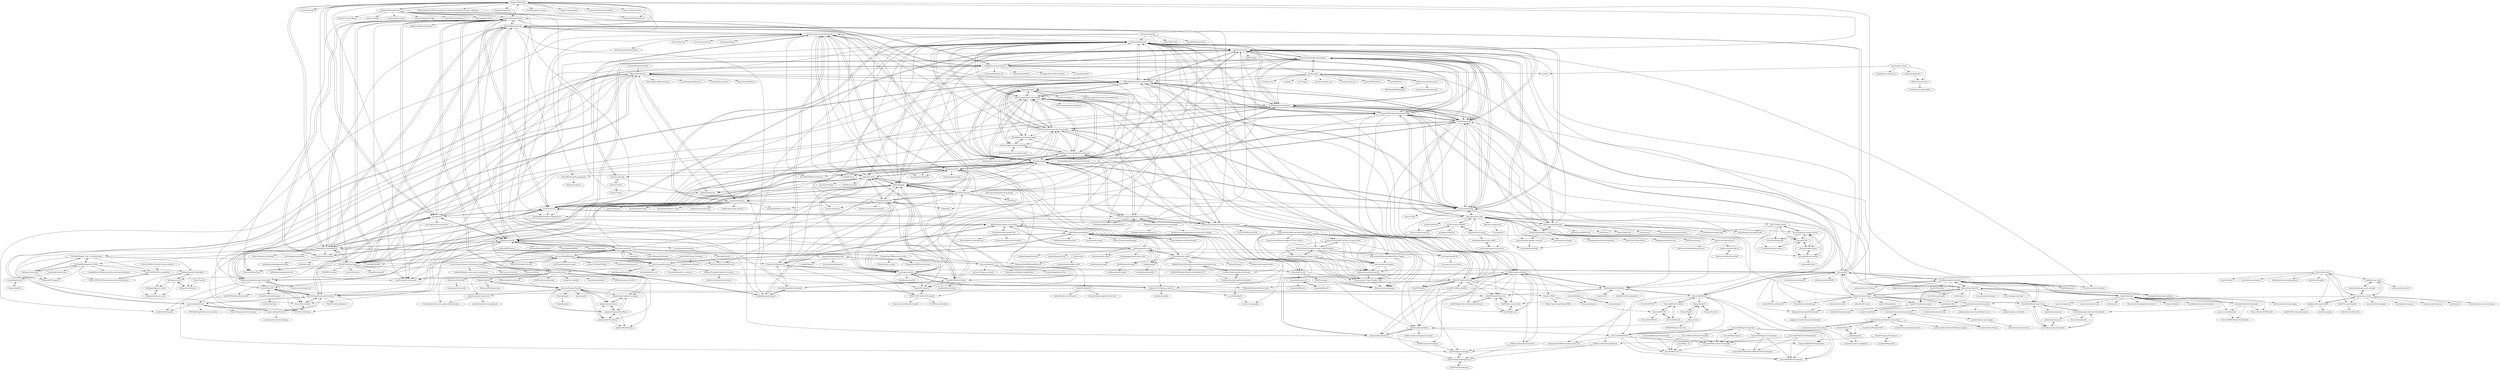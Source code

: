 digraph G {
"deepjyoti30/ytmdl" -> "deepjyoti30/ytmdl-web-v2"
"deepjyoti30/ytmdl" -> "pystardust/ytfzf" ["e"=1]
"deepjyoti30/ytmdl" -> "LaurenceRawlings/savify"
"deepjyoti30/ytmdl" -> "SathyaBhat/spotify-dl"
"deepjyoti30/ytmdl" -> "spotDL/spotify-downloader" ["e"=1]
"deepjyoti30/ytmdl" -> "deepjyoti30/downloader-cli"
"deepjyoti30/ytmdl" -> "TheFrenchGhosty/TheFrenchGhostys-Ultimate-YouTube-DL-Scripts-Collection" ["e"=1]
"deepjyoti30/ytmdl" -> "sdushantha/tmpmail" ["e"=1]
"deepjyoti30/ytmdl" -> "nathom/streamrip"
"deepjyoti30/ytmdl" -> "adi1090x/polybar-themes" ["e"=1]
"deepjyoti30/ytmdl" -> "artyshko/smd"
"deepjyoti30/ytmdl" -> "migueravila/simplefox" ["e"=1]
"deepjyoti30/ytmdl" -> "eromatiya/the-glorious-dotfiles" ["e"=1]
"deepjyoti30/ytmdl" -> "mps-youtube/yewtube" ["e"=1]
"deepjyoti30/ytmdl" -> "SwapnilSoni1999/spotify-dl"
"yaronzz/Tidal-Media-Downloader" -> "yaronzz/Tidal-Media-Downloader-PRO"
"yaronzz/Tidal-Media-Downloader" -> "vitiko98/qobuz-dl"
"yaronzz/Tidal-Media-Downloader" -> "nathom/streamrip"
"yaronzz/Tidal-Media-Downloader" -> "ImAiiR/QobuzDownloaderX"
"yaronzz/Tidal-Media-Downloader" -> "exislow/tidal-dl-ng"
"yaronzz/Tidal-Media-Downloader" -> "OrfiTeam/OrpheusDL"
"yaronzz/Tidal-Media-Downloader" -> "Mastermindzh/tidal-hifi"
"yaronzz/Tidal-Media-Downloader" -> "miraclx/freyr-js"
"yaronzz/Tidal-Media-Downloader" -> "EbbLabs/python-tidal"
"yaronzz/Tidal-Media-Downloader" -> "glomatico/gamdl"
"yaronzz/Tidal-Media-Downloader" -> "DJDoubleD/QobuzDownloaderX-MOD"
"yaronzz/Tidal-Media-Downloader" -> "alexkay/spek"
"yaronzz/Tidal-Media-Downloader" -> "scdl-org/scdl"
"yaronzz/Tidal-Media-Downloader" -> "Rafiuth/Soggfy"
"yaronzz/Tidal-Media-Downloader" -> "kmille/deezer-downloader"
"kmille/deezer-downloader" -> "nathom/streamrip"
"kmille/deezer-downloader" -> "An0nimia/deezloader" ["e"=1]
"kmille/deezer-downloader" -> "sferaggio/deezer-flac-download"
"kmille/deezer-downloader" -> "OrfiTeam/OrpheusDL"
"kmille/deezer-downloader" -> "LaurenceRawlings/savify"
"kmille/deezer-downloader" -> "yaronzz/Tidal-Media-Downloader-PRO"
"kmille/deezer-downloader" -> "yne/dzr"
"kmille/deezer-downloader" -> "DJDoubleD/refreezer"
"kmille/deezer-downloader" -> "artyshko/smd"
"kmille/deezer-downloader" -> "SathyaBhat/spotify-dl"
"kmille/deezer-downloader" -> "miraclx/freyr-js"
"kmille/deezer-downloader" -> "vitiko98/qobuz-dl"
"kmille/deezer-downloader" -> "yaronzz/Tidal-Media-Downloader"
"kmille/deezer-downloader" -> "Utonia/deezloader"
"kmille/deezer-downloader" -> "An0nimia/DeezSpot_bot" ["e"=1]
"Otiel/BandcampDownloader" -> "iheanyi/bandcamp-dl"
"Otiel/BandcampDownloader" -> "RyanBluth/Bandcamp-Greasy"
"Otiel/BandcampDownloader" -> "Miserlou/SoundScrape"
"Otiel/BandcampDownloader" -> "Ezwen/bandcamp-collection-downloader"
"Otiel/BandcampDownloader" -> "obskyr/khinsider"
"Otiel/BandcampDownloader" -> "themagiulio/bandcamp-desktop"
"Otiel/BandcampDownloader" -> "scdl-org/scdl"
"Otiel/BandcampDownloader" -> "gpchelkin/scdlbot" ["e"=1]
"Otiel/BandcampDownloader" -> "namazso/SecureUxTheme" ["e"=1]
"Otiel/BandcampDownloader" -> "nicotine-plus/nicotine-plus" ["e"=1]
"Otiel/BandcampDownloader" -> "easlice/bandcamp-downloader"
"Otiel/BandcampDownloader" -> "RipMeApp/ripme" ["e"=1]
"Otiel/BandcampDownloader" -> "Nuklon/Steam-Economy-Enhancer" ["e"=1]
"Otiel/BandcampDownloader" -> "masterT/bandcamp-scraper"
"Otiel/BandcampDownloader" -> "staniel359/muffon" ["e"=1]
"mediter/miio" -> "Skyleiger/SpotMyBackupReverse"
"mediter/miio" -> "Hanashi/impfzertifikat-wallet"
"SwapnilSoni1999/spotify-dl" -> "LaurenceRawlings/savify"
"SwapnilSoni1999/spotify-dl" -> "SathyaBhat/spotify-dl"
"SwapnilSoni1999/spotify-dl" -> "artyshko/smd"
"SwapnilSoni1999/spotify-dl" -> "AllToMP3/alltomp3-app"
"SwapnilSoni1999/spotify-dl" -> "spotDL/spotify-downloader" ["e"=1]
"SwapnilSoni1999/spotify-dl" -> "miraclx/freyr-js"
"SwapnilSoni1999/spotify-dl" -> "jwallet/spy-spotify"
"SwapnilSoni1999/spotify-dl" -> "SaiTeja69/Assignment_Writer"
"SwapnilSoni1999/spotify-dl" -> "anime-dl/anime-downloader" ["e"=1]
"SwapnilSoni1999/spotify-dl" -> "deepjyoti30/ytmdl"
"SwapnilSoni1999/spotify-dl" -> "Shabinder/SpotiFlyer" ["e"=1]
"SwapnilSoni1999/spotify-dl" -> "schollz/spotifydownload"
"SwapnilSoni1999/spotify-dl" -> "SaiTeja69/Digital_Text_To_Handwriting"
"SwapnilSoni1999/spotify-dl" -> "justfoolingaround/animdl" ["e"=1]
"SwapnilSoni1999/spotify-dl" -> "SwapnilSoni1999/vaccine-tracker"
"artyshko/smd" -> "LaurenceRawlings/savify"
"artyshko/smd" -> "SathyaBhat/spotify-dl"
"artyshko/smd" -> "jwallet/spy-spotify"
"artyshko/smd" -> "SwapnilSoni1999/spotify-dl"
"artyshko/smd" -> "AllToMP3/alltomp3-app"
"artyshko/smd" -> "miraclx/freyr-js"
"artyshko/smd" -> "spotDL/spotify-downloader" ["e"=1]
"artyshko/smd" -> "glomatico/gamdl"
"artyshko/smd" -> "deepjyoti30/ytmdl"
"artyshko/smd" -> "qrpike/spotify-playlist-downloader"
"artyshko/smd" -> "kmille/deezer-downloader"
"artyshko/smd" -> "lzzy12/python-aria-mirror-bot" ["e"=1]
"artyshko/smd" -> "schollz/spotifydownload"
"artyshko/smd" -> "yaronzz/Tidal-Media-Downloader"
"artyshko/smd" -> "nathom/streamrip"
"yueyericardo/Netease-to-Youtube-or-Spotify" -> "Bistutu/GoMusic" ["e"=1]
"yueyericardo/Netease-to-Youtube-or-Spotify" -> "secuvera/SpotMyBackup"
"yueyericardo/Netease-to-Youtube-or-Spotify" -> "eallion/uBlacklist-subscription-compilation" ["e"=1]
"yueyericardo/Netease-to-Youtube-or-Spotify" -> "BiliUniverse/Universe" ["e"=1]
"Miserlou/SoundScrape" -> "scdl-org/scdl"
"Miserlou/SoundScrape" -> "iheanyi/bandcamp-dl"
"Miserlou/SoundScrape" -> "Otiel/BandcampDownloader"
"Miserlou/SoundScrape" -> "5quinque/Soundcloud-Downloader"
"Miserlou/SoundScrape" -> "soundcloud/soundcloud-python"
"Miserlou/SoundScrape" -> "masterT/bandcamp-scraper"
"Miserlou/SoundScrape" -> "althonos/InstaLooter" ["e"=1]
"Miserlou/SoundScrape" -> "robbeofficial/spotifyripper"
"Miserlou/SoundScrape" -> "jakiestfu/off-the-rip" ["e"=1]
"Miserlou/SoundScrape" -> "aiej5ta093d/soundcloud-dl"
"Miserlou/SoundScrape" -> "RyanBluth/Bandcamp-Greasy"
"Miserlou/SoundScrape" -> "rembo10/headphones" ["e"=1]
"Miserlou/SoundScrape" -> "yackx/SoundCloud"
"Miserlou/SoundScrape" -> "gpchelkin/scdlbot" ["e"=1]
"Miserlou/SoundScrape" -> "Soundnode/soundnode-app" ["e"=1]
"pathephone/pathephone-desktop" -> "pathephone/pathephone-web"
"akornor/playlistor" -> "simonschellaert/spotify2am"
"akornor/playlistor" -> "bunnykek/Fetcher"
"akornor/playlistor" -> "revblaze/AppleMusicUltra" ["e"=1]
"akornor/playlistor" -> "saviour123/japa-or-remote" ["e"=1]
"akornor/playlistor" -> "miraclx/freyr-js"
"akornor/playlistor" -> "therealmarius/Spotify-2-AppleMusic"
"schollz/spotifydownload" -> "schollz/getsong"
"schollz/spotifydownload" -> "LaurenceRawlings/savify"
"schollz/spotifydownload" -> "pathephone/pathephone-desktop"
"schollz/spotifydownload" -> "qrpike/spotify-playlist-downloader"
"ssemenova/tidal-spotify-converter" -> "taschenb/spotify2tidal"
"Shpigford/plylst" -> "DroptuneHQ/droptune-og"
"Shpigford/plylst" -> "plamere/SmarterPlaylists"
"Sorrow446/Ti-DL" -> "Sorrow446/Qo-DL"
"Sorrow446/Ti-DL" -> "Sorrow446/Qo-DL-Reborn"
"Sorrow446/Ti-DL" -> "Sorrow446/GPM-DL"
"eviabs/downtify-premium" -> "Shawak/downtify"
"eviabs/downtify-premium" -> "Rafiuth/Soggfy"
"eviabs/downtify-premium" -> "jwallet/spy-spotify"
"Ezwen/bandcamp-collection-downloader" -> "RyanBluth/Bandcamp-Greasy"
"Ezwen/bandcamp-collection-downloader" -> "Ovyerus/bandsnatch"
"Ezwen/bandcamp-collection-downloader" -> "easlice/bandcamp-downloader"
"Ezwen/bandcamp-collection-downloader" -> "meeb/bandcampsync"
"helpsterTee/spotify-playlists-2-deezer" -> "stefdworschak/spotify-to-deezer"
"jesseward/discogs-oauth-example" -> "joalla/discogs_client"
"jesseward/discogs-oauth-example" -> "discogs/discogs_client"
"jodal/pyspotify" -> "mopidy/mopidy-spotify" ["e"=1]
"jodal/pyspotify" -> "robbeofficial/spotifyripper"
"jodal/pyspotify" -> "hbashton/spotify-ripper"
"discogs/discogs_client" -> "jesseward/discogs-oauth-example"
"discogs/discogs_client" -> "philipmat/discogs-xml2db"
"discogs/discogs_client" -> "joalla/discogs_client"
"discogs/discogs_client" -> "bartve/disconnect"
"discogs/discogs_client" -> "alastair/python-musicbrainzngs" ["e"=1]
"discogs/discogs_client" -> "jesseward/discogstagger"
"discogs/discogs_client" -> "ricbra/php-discogs-api"
"discogs/discogs_client" -> "supriya-project/supriya" ["e"=1]
"discogs/discogs_client" -> "pylast/pylast" ["e"=1]
"discogs/discogs_client" -> "soundcloud/soundcloud-python"
"discogs/discogs_client" -> "lim93/DiscogsToSpotify"
"hedwiggggg/spotify-ripper-web" -> "lavolp3/spotify-ripper"
"okonek/tidal-cli-client" -> "0xVasconcelos/TidalAPI"
"okonek/tidal-cli-client" -> "arnesongit/repository.arneson"
"okonek/tidal-cli-client" -> "arnesongit/plugin.audio.tidal2"
"okonek/tidal-cli-client" -> "EbbLabs/python-tidal"
"ToneDen/Player" -> "jxnblk/plangular"
"spencercharest/tidal-api" -> "0xVasconcelos/TidalAPI"
"redsudo/RedSea" -> "redsudo/mqaid"
"redsudo/RedSea" -> "evan-goode/mania"
"redsudo/RedSea" -> "Sorrow446/Ti-DL"
"RyanBluth/Bandcamp-Greasy" -> "easlice/bandcamp-downloader"
"RyanBluth/Bandcamp-Greasy" -> "Ezwen/bandcamp-collection-downloader"
"RyanBluth/Bandcamp-Greasy" -> "impaler/bandcamp-dl"
"RyanBluth/Bandcamp-Greasy" -> "Otiel/BandcampDownloader"
"soundcloud/java-api-wrapper" -> "nok/soundcloud-java-library"
"Sorrow446/Qo-DL" -> "Sorrow446/Ti-DL"
"Sorrow446/Qo-DL" -> "Sorrow446/Qo-DL-Reborn"
"marcus-crane/khinsider" -> "Sorrow446/KHInsider-Downloader"
"alexkay/spek" -> "withmorten/spek-alternative"
"alexkay/spek" -> "xiph/flac" ["e"=1]
"alexkay/spek" -> "nicotine-plus/nicotine-plus" ["e"=1]
"alexkay/spek" -> "nu774/qaac" ["e"=1]
"alexkay/spek" -> "nathom/streamrip"
"alexkay/spek" -> "gchudov/cuetools.net" ["e"=1]
"alexkay/spek" -> "metabrainz/picard" ["e"=1]
"alexkay/spek" -> "yaronzz/Tidal-Media-Downloader"
"alexkay/spek" -> "ImAiiR/QobuzDownloaderX"
"alexkay/spek" -> "dream7180/foobox-cn" ["e"=1]
"alexkay/spek" -> "zhaarey/apple-music-downloader"
"alexkay/spek" -> "DJDoubleD/QobuzDownloaderX-MOD"
"alexkay/spek" -> "enzo1982/freac" ["e"=1]
"alexkay/spek" -> "clsid2/mpc-hc" ["e"=1]
"alexkay/spek" -> "MikeWang000000/spek-X"
"ImAiiR/QobuzDownloaderX" -> "vitiko98/qobuz-dl"
"ImAiiR/QobuzDownloaderX" -> "DJDoubleD/QobuzDownloaderX-MOD"
"ImAiiR/QobuzDownloaderX" -> "yaronzz/Tidal-Media-Downloader-PRO"
"ImAiiR/QobuzDownloaderX" -> "nathom/streamrip"
"ImAiiR/QobuzDownloaderX" -> "Sorrow446/MQ-DL"
"ImAiiR/QobuzDownloaderX" -> "badumbass/Qo-DL-Reborn"
"ImAiiR/QobuzDownloaderX" -> "yaronzz/Tidal-Media-Downloader"
"ImAiiR/QobuzDownloaderX" -> "JemPH/QobuzDownloaderX-Mobile"
"ImAiiR/QobuzDownloaderX" -> "OrfiTeam/OrpheusDL"
"ImAiiR/QobuzDownloaderX" -> "glomatico/gamdl"
"ImAiiR/QobuzDownloaderX" -> "exislow/tidal-dl-ng"
"ImAiiR/QobuzDownloaderX" -> "zhaarey/apple-music-downloader"
"ImAiiR/QobuzDownloaderX" -> "alacleaker/apple-music-alac-downloader"
"ImAiiR/QobuzDownloaderX" -> "badmannersteam/murglar-downloads"
"ImAiiR/QobuzDownloaderX" -> "OrfiDev/orpheusdl-qobuz"
"miraclx/freyr-js" -> "glomatico/gamdl"
"miraclx/freyr-js" -> "dropcreations/Manzana-Apple-Music-Downloader"
"miraclx/freyr-js" -> "nathom/streamrip"
"miraclx/freyr-js" -> "vitiko98/qobuz-dl"
"miraclx/freyr-js" -> "alacleaker/apple-music-alac-downloader"
"miraclx/freyr-js" -> "LaurenceRawlings/savify"
"miraclx/freyr-js" -> "ImAiiR/QobuzDownloaderX"
"miraclx/freyr-js" -> "zhaarey/apple-music-downloader"
"miraclx/freyr-js" -> "yaronzz/Tidal-Media-Downloader"
"miraclx/freyr-js" -> "yaronzz/Tidal-Media-Downloader-PRO"
"miraclx/freyr-js" -> "OrfiTeam/OrpheusDL"
"miraclx/freyr-js" -> "loveyoursupport/AppleMusic-Downloader"
"miraclx/freyr-js" -> "MoonWalker440/Music-Megathread" ["e"=1]
"miraclx/freyr-js" -> "artyshko/smd"
"miraclx/freyr-js" -> "SwapnilSoni1999/spotify-dl"
"yaronzz/Tidal-Media-Downloader-PRO" -> "yaronzz/Tidal-Media-Downloader"
"yaronzz/Tidal-Media-Downloader-PRO" -> "ImAiiR/QobuzDownloaderX"
"yaronzz/Tidal-Media-Downloader-PRO" -> "vitiko98/qobuz-dl"
"yaronzz/Tidal-Media-Downloader-PRO" -> "exislow/tidal-dl-ng"
"yaronzz/Tidal-Media-Downloader-PRO" -> "nathom/streamrip"
"yaronzz/Tidal-Media-Downloader-PRO" -> "OrfiTeam/OrpheusDL"
"yaronzz/Tidal-Media-Downloader-PRO" -> "DJDoubleD/QobuzDownloaderX-MOD"
"yaronzz/Tidal-Media-Downloader-PRO" -> "Dniel97/orpheusdl-tidal"
"yaronzz/Tidal-Media-Downloader-PRO" -> "glomatico/gamdl"
"yaronzz/Tidal-Media-Downloader-PRO" -> "Mastermindzh/tidal-hifi"
"yaronzz/Tidal-Media-Downloader-PRO" -> "miraclx/freyr-js"
"yaronzz/Tidal-Media-Downloader-PRO" -> "EbbLabs/python-tidal"
"yaronzz/Tidal-Media-Downloader-PRO" -> "Rafiuth/Soggfy"
"yaronzz/Tidal-Media-Downloader-PRO" -> "Dniel97/RedSea"
"yaronzz/Tidal-Media-Downloader-PRO" -> "badumbass/Qo-DL-Reborn"
"vitiko98/qobuz-dl" -> "ImAiiR/QobuzDownloaderX"
"vitiko98/qobuz-dl" -> "nathom/streamrip"
"vitiko98/qobuz-dl" -> "yaronzz/Tidal-Media-Downloader"
"vitiko98/qobuz-dl" -> "yaronzz/Tidal-Media-Downloader-PRO"
"vitiko98/qobuz-dl" -> "DJDoubleD/QobuzDownloaderX-MOD"
"vitiko98/qobuz-dl" -> "OrfiTeam/OrpheusDL"
"vitiko98/qobuz-dl" -> "glomatico/gamdl"
"vitiko98/qobuz-dl" -> "exislow/tidal-dl-ng"
"vitiko98/qobuz-dl" -> "badumbass/Qo-DL-Reborn"
"vitiko98/qobuz-dl" -> "miraclx/freyr-js"
"vitiko98/qobuz-dl" -> "alacleaker/apple-music-alac-downloader"
"vitiko98/qobuz-dl" -> "zhaarey/apple-music-downloader"
"vitiko98/qobuz-dl" -> "Sorrow446/MQ-DL"
"vitiko98/qobuz-dl" -> "OrfiDev/orpheusdl-qobuz"
"vitiko98/qobuz-dl" -> "Dniel97/orpheusdl-tidal"
"SaiTeja69/Assignment_Writer" -> "SaiTeja69/Digital_Text_To_Handwriting"
"SaiTeja69/Assignment_Writer" -> "imlolman/Copy-Pasta"
"SaiTeja69/Assignment_Writer" -> "Coders-Of-XDA-OT/coronaSafety"
"SaiTeja69/Assignment_Writer" -> "Coders-Of-XDA-OT/design-resources-for-developers"
"SaiTeja69/Assignment_Writer" -> "Dayhawk007/magurn"
"SaiTeja69/Assignment_Writer" -> "hidimpu/Spotify-Downloader"
"SaiTeja69/Assignment_Writer" -> "sumitkolhe/inshorts-api"
"SaiTeja69/Assignment_Writer" -> "imankitkumar/Filpkart-auto-buy-with-captcha-bypass" ["e"=1]
"JMPerez/spotify-dedup" -> "eduardolima93/playlist-manager"
"JMPerez/spotify-dedup" -> "JMPerez/promise-throttle"
"JMPerez/spotify-dedup" -> "plamere/SortYourMusic"
"JMPerez/spotify-dedup" -> "watsonbox/exportify"
"JMPerez/spotify-dedup" -> "plamere/SmarterPlaylists"
"JMPerez/spotify-dedup" -> "plamere/playlistminer"
"JMPerez/spotify-dedup" -> "JMPerez/spotify-web-api-js" ["e"=1]
"JMPerez/spotify-dedup" -> "secuvera/SpotMyBackup"
"JMPerez/spotify-dedup" -> "jakubito/spotify-release-list"
"JMPerez/spotify-dedup" -> "alexolivero/Obscurify"
"JMPerez/spotify-dedup" -> "JMPerez/beats-audio-api" ["e"=1]
"JMPerez/spotify-dedup" -> "3raxton/spicetify-custom-apps-and-extensions" ["e"=1]
"JMPerez/spotify-dedup" -> "spotipy-dev/spotipy" ["e"=1]
"JMPerez/spotify-dedup" -> "spicetify/marketplace" ["e"=1]
"JMPerez/spotify-dedup" -> "Shpigford/plylst"
"caseychu/spotify-backup" -> "watsonbox/exportify"
"caseychu/spotify-backup" -> "secuvera/SpotMyBackup"
"caseychu/spotify-backup" -> "robbeofficial/spotifyripper"
"caseychu/spotify-backup" -> "helpsterTee/spotify-playlists-2-deezer"
"caseychu/spotify-backup" -> "linsomniac/spotify_to_ytmusic" ["e"=1]
"caseychu/spotify-backup" -> "benfoxall/lastfm-to-csv" ["e"=1]
"caseychu/spotify-backup" -> "JMPerez/spotify-dedup"
"caseychu/spotify-backup" -> "pavelkomarov/exportify"
"scdl-org/scdl" -> "Miserlou/SoundScrape"
"scdl-org/scdl" -> "iheanyi/bandcamp-dl"
"scdl-org/scdl" -> "aiej5ta093d/soundcloud-dl"
"scdl-org/scdl" -> "nathom/streamrip"
"scdl-org/scdl" -> "Soundnode/soundnode-app" ["e"=1]
"scdl-org/scdl" -> "spotDL/spotify-downloader" ["e"=1]
"scdl-org/scdl" -> "yaronzz/Tidal-Media-Downloader"
"scdl-org/scdl" -> "5quinque/Soundcloud-Downloader"
"scdl-org/scdl" -> "deepjyoti30/ytmdl"
"scdl-org/scdl" -> "sdushantha/soundcloud-dl" ["e"=1]
"scdl-org/scdl" -> "Otiel/BandcampDownloader"
"scdl-org/scdl" -> "SathyaBhat/spotify-dl"
"scdl-org/scdl" -> "SwapnilSoni1999/spotify-dl"
"scdl-org/scdl" -> "grobie/soundcloud2000"
"scdl-org/scdl" -> "RipMeApp/ripme" ["e"=1]
"joalla/discogs_client" -> "jesseward/discogs-oauth-example"
"joalla/discogs_client" -> "discogs/discogs_client"
"joalla/discogs_client" -> "jesseward/discogs-cli"
"jakubito/spotify-release-list" -> "3raxton/spicetify-custom-apps-and-extensions" ["e"=1]
"jakubito/spotify-release-list" -> "jakubito/spotify-discography-cli"
"voronianski/soundcloud-audio.js" -> "kosmetism/react-soundplayer" ["e"=1]
"voronianski/soundcloud-audio.js" -> "soundcloud/soundcloud-custom-player"
"EbbLabs/python-tidal" -> "0xVasconcelos/TidalAPI"
"EbbLabs/python-tidal" -> "tehkillerbee/mopidy-tidal"
"EbbLabs/python-tidal" -> "hmelder/TIDAL"
"EbbLabs/python-tidal" -> "spotify2tidal/spotify_to_tidal"
"EbbLabs/python-tidal" -> "yaronzz/Tidal-Media-Downloader"
"EbbLabs/python-tidal" -> "melgu/TidalSwift"
"EbbLabs/python-tidal" -> "exislow/tidal-dl-ng"
"EbbLabs/python-tidal" -> "yaronzz/Tidal-Media-Downloader-PRO"
"EbbLabs/python-tidal" -> "spencercharest/tidal-api"
"EbbLabs/python-tidal" -> "ssemenova/tidal-spotify-converter"
"EbbLabs/python-tidal" -> "taschenb/spotify2tidal"
"EbbLabs/python-tidal" -> "Mastermindzh/tidal-hifi"
"EbbLabs/python-tidal" -> "ebb-earl-co/tidal-wave"
"EbbLabs/python-tidal" -> "GioF71/tidal-connect"
"EbbLabs/python-tidal" -> "michaelherger/lms-plugin-tidal" ["e"=1]
"plamere/SortYourMusic" -> "plamere/SmarterPlaylists"
"plamere/SortYourMusic" -> "plamere/OrganizeYourMusic"
"plamere/SortYourMusic" -> "plamere/playlistminer"
"plamere/SortYourMusic" -> "plamere/BoilTheFrog"
"LaurenceRawlings/savify" -> "SwapnilSoni1999/spotify-dl"
"LaurenceRawlings/savify" -> "SathyaBhat/spotify-dl"
"LaurenceRawlings/savify" -> "artyshko/smd"
"LaurenceRawlings/savify" -> "AllToMP3/alltomp3-app"
"LaurenceRawlings/savify" -> "couldbejake/spotify2mp3"
"LaurenceRawlings/savify" -> "miraclx/freyr-js"
"LaurenceRawlings/savify" -> "jwallet/spy-spotify"
"LaurenceRawlings/savify" -> "deepjyoti30/ytmdl"
"LaurenceRawlings/savify" -> "schollz/spotifydownload"
"LaurenceRawlings/savify" -> "kmille/deezer-downloader"
"LaurenceRawlings/savify" -> "spotDL/spotify-downloader" ["e"=1]
"LaurenceRawlings/savify" -> "glomatico/spotify-web-downloader"
"LaurenceRawlings/savify" -> "the-batfish/spotify-downloader"
"LaurenceRawlings/savify" -> "AliAkhtari78/SpotifyScraper"
"LaurenceRawlings/savify" -> "Shabinder/SpotiFlyer" ["e"=1]
"obskyr/khinsider" -> "obskyr/thehylia"
"obskyr/khinsider" -> "weespin/KhinsiderDownloader"
"obskyr/khinsider" -> "trash/khinsider-mp3-downloader"
"obskyr/khinsider" -> "TheLastZombie/VGMLoader"
"obskyr/khinsider" -> "marcus-crane/khinsider"
"obskyr/khinsider" -> "vgmtrans/vgmtrans" ["e"=1]
"obskyr/khinsider" -> "vgmstream/vgmstream" ["e"=1]
"obskyr/khinsider" -> "Otiel/BandcampDownloader"
"obskyr/khinsider" -> "m35/jpsxdec" ["e"=1]
"obskyr/khinsider" -> "libertyernie/LoopingAudioConverter" ["e"=1]
"obskyr/khinsider" -> "iheanyi/bandcamp-dl"
"Dniel97/RedSea" -> "Dniel97/orpheusdl-tidal"
"soundcloud/soundcloud-javascript" -> "soundcloud/waveformjs"
"soundcloud/soundcloud-javascript" -> "soundcloud/java-api-wrapper"
"soundcloud/soundcloud-javascript" -> "soundcloud/soundcloud-custom-player"
"Mastermindzh/tidal-hifi" -> "Nokse22/high-tide"
"Mastermindzh/tidal-hifi" -> "yaronzz/Tidal-Media-Downloader"
"Mastermindzh/tidal-hifi" -> "yaronzz/Tidal-Media-Downloader-PRO"
"Mastermindzh/tidal-hifi" -> "exislow/tidal-dl-ng"
"Mastermindzh/tidal-hifi" -> "uwu/neptune" ["e"=1]
"Mastermindzh/tidal-hifi" -> "EbbLabs/python-tidal"
"Mastermindzh/tidal-hifi" -> "nathom/streamrip"
"Mastermindzh/tidal-hifi" -> "TonyTromp/tidal-connect-docker"
"Mastermindzh/tidal-hifi" -> "vitiko98/qobuz-dl"
"Mastermindzh/tidal-hifi" -> "strawberrymusicplayer/strawberry" ["e"=1]
"Mastermindzh/tidal-hifi" -> "Audio4Linux/JDSP4Linux" ["e"=1]
"Mastermindzh/tidal-hifi" -> "Inrixia/neptune-plugins" ["e"=1]
"Mastermindzh/tidal-hifi" -> "spotify2tidal/spotify_to_tidal"
"Mastermindzh/tidal-hifi" -> "xou816/spot" ["e"=1]
"Mastermindzh/tidal-hifi" -> "shawaj/HiTide"
"siphomateke/deezer" -> "SibrenVasse/deezer"
"jrnewell/spotify-ripper" -> "robbeofficial/spotifyripper"
"jrnewell/spotify-ripper" -> "hbashton/spotify-ripper"
"jrnewell/spotify-ripper" -> "SolidHal/spotify-ripper"
"jrnewell/spotify-ripper" -> "jodal/pyspotify"
"jrnewell/spotify-ripper" -> "Lordmau5/node-spotify-downloader"
"jrnewell/spotify-ripper" -> "dekiller82/spotify-playlist-downloader-with-windows-gui"
"jrnewell/spotify-ripper" -> "qrpike/spotify-playlist-downloader"
"jrnewell/spotify-ripper" -> "plietar/librespot" ["e"=1]
"jrnewell/spotify-ripper" -> "dirkgroenen/mopidy-mopify" ["e"=1]
"Coders-Of-XDA-OT/covid19-status-android" -> "Coders-Of-XDA-OT/coronaSafety"
"weespin/KhinsiderDownloader" -> "Sorrow446/KHInsider-Downloader"
"weespin/KhinsiderDownloader" -> "marcus-crane/khinsider"
"weespin/KhinsiderDownloader" -> "obskyr/khinsider"
"weespin/KhinsiderDownloader" -> "TheLastZombie/VGMLoader"
"5quinque/Soundcloud-Downloader" -> "squigjess/soundcloud-page-downloader"
"bartve/disconnect" -> "aknorw/discojs"
"bartve/disconnect" -> "discogs/discogs_client"
"bartve/disconnect" -> "salcido/discogs-enhancer"
"bartve/disconnect" -> "danbiwer/discogs-marketplace-js"
"bartve/disconnect" -> "masterT/bandcamp-scraper"
"bartve/disconnect" -> "philipmat/discogs-xml2db"
"bartve/disconnect" -> "joalla/discogs_client"
"bartve/disconnect" -> "nikhilm/node-taglib" ["e"=1]
"bartve/disconnect" -> "lim93/DiscogsToSpotify"
"philipmat/discogs-xml2db" -> "clrnd/discogs2pg"
"philipmat/discogs-xml2db" -> "mjb2010/Discogs-dump-parser"
"philipmat/discogs-xml2db" -> "discogs/discogs_client"
"SibrenVasse/deezer" -> "vtenfys/deezer-deb-builder"
"Sorrow446/MQ-DL" -> "Sorrow446/MOOV-DL"
"Sorrow446/MQ-DL" -> "badumbass/Qo-DL-Reborn"
"Sorrow446/MQ-DL" -> "Sorrow446/HRA-Downloader"
"Sorrow446/MQ-DL" -> "ImAiiR/QobuzDownloaderX"
"Sorrow446/MQ-DL" -> "adrianmejiam/HRA-DL-highresaudio.com"
"Sorrow446/MQ-DL" -> "Slyyxp/GeniePy"
"Sorrow446/MQ-DL" -> "Sorrow446/IDAGIO-Downloader"
"vvaidy/Qo-DL" -> "badumbass/Qo-DL-Reborn"
"Slyyxp/GeniePy" -> "Slyyxp/BugsPy"
"Slyyxp/GeniePy" -> "Slyyxp/OtotoyPy"
"Slyyxp/BugsPy" -> "Slyyxp/GeniePy"
"Slyyxp/BugsPy" -> "Slyyxp/rsack"
"sumitkolhe/inshorts-api" -> "sumitkolhe/inshorts"
"themagiulio/bandcamp-desktop" -> "petercunha/bandcamp-ripper"
"badumbass/Qo-DL-Reborn" -> "vvaidy/Qo-DL"
"badumbass/Qo-DL-Reborn" -> "Sorrow446/MQ-DL"
"badumbass/Qo-DL-Reborn" -> "ImAiiR/TIDALDownloaderX"
"badumbass/Qo-DL-Reborn" -> "OrfiDev/orpheusdl-qobuz"
"badumbass/Qo-DL-Reborn" -> "JemPH/qdr_remastered"
"badumbass/Qo-DL-Reborn" -> "Sorrow446/MOOV-DL"
"badumbass/Qo-DL-Reborn" -> "JemPH/QobuzDL-Browser"
"rupansh/dotfiles" -> "sumitkolhe/inshorts"
"purpl3F0x/MQA_identifier" -> "redsudo/mqaid"
"purpl3F0x/MQA_identifier" -> "OrfiDev/orpheusdl-qobuz"
"purpl3F0x/MQA_identifier" -> "Dniel97/MQA-identifier-python"
"purpl3F0x/MQA_identifier" -> "uhwot/orpheusdl-deezer"
"purpl3F0x/MQA_identifier" -> "Dniel97/orpheusdl-tidal"
"Slyyxp/OtotoyPy" -> "Slyyxp/GeniePy"
"Sorrow446/Qo-DL-Reborn" -> "Sorrow446/Qo-DL"
"Sorrow446/Qo-DL-Reborn" -> "Sorrow446/MQ-DL"
"Sorrow446/Qo-DL-Reborn" -> "Sorrow446/Ti-DL"
"plamere/playlistminer" -> "plamere/SmarterPlaylists"
"plamere/playlistminer" -> "plamere/OrganizeYourMusic"
"plamere/playlistminer" -> "eduardolima93/playlist-manager"
"jaris58/joox_dl" -> "Sorrow446/SC-DL"
"SaiTeja69/Digital_Text_To_Handwriting" -> "SaiTeja69/Assignment_Writer"
"SaiTeja69/Digital_Text_To_Handwriting" -> "Coders-Of-XDA-OT/coronaSafety"
"SaiTeja69/Digital_Text_To_Handwriting" -> "eckarthik/HideMe"
"SaiTeja69/Digital_Text_To_Handwriting" -> "Dayhawk007/magurn"
"SaiTeja69/Digital_Text_To_Handwriting" -> "imlolman/Copy-Pasta"
"SaiTeja69/Digital_Text_To_Handwriting" -> "hidimpu/Spotify-Downloader"
"Coders-Of-XDA-OT/design-resources-for-developers" -> "Coders-Of-XDA-OT/coronaSafety"
"Sorrow446/MQ-DL" -> "Sorrow446/Qo-DL-Reborn"
"Sorrow446/MQ-DL" -> "Sorrow446/MUR"
"sumitkolhe/inshorts" -> "rupansh/dotfiles"
"imlolman/Copy-Pasta" -> "SaiTeja69/Assignment_Writer"
"imlolman/Copy-Pasta" -> "SaiTeja69/Digital_Text_To_Handwriting"
"imlolman/Copy-Pasta" -> "Dayhawk007/magurn"
"SameerBidi/Torrent-Scraping" -> "imankitkumar/Gaanadl"
"SameerBidi/Torrent-Scraping" -> "eckarthik/HideMe"
"hidimpu/Spotify-Downloader" -> "hidimpu/music-dl"
"hidimpu/Spotify-Downloader" -> "hidimpu/portfolionew"
"hidimpu/Spotify-Downloader" -> "hidimpu/logimusic-server"
"hidimpu/Spotify-Downloader" -> "hidimpu/logimusic-client"
"Coders-Of-XDA-OT/coronaSafety" -> "Coders-Of-XDA-OT/design-resources-for-developers"
"watsonbox/exportify" -> "caseychu/spotify-backup"
"watsonbox/exportify" -> "secuvera/SpotMyBackup"
"watsonbox/exportify" -> "jwallet/spy-spotify"
"watsonbox/exportify" -> "Rafiuth/Soggfy"
"watsonbox/exportify" -> "pavelkomarov/exportify"
"watsonbox/exportify" -> "spotDL/spotify-downloader" ["e"=1]
"watsonbox/exportify" -> "spicetify/cli" ["e"=1]
"watsonbox/exportify" -> "JMPerez/spotify-dedup"
"watsonbox/exportify" -> "FastForwardTeam/FastForward" ["e"=1]
"watsonbox/exportify" -> "zotify-dev/zotify"
"watsonbox/exportify" -> "Team-xManager/xManager" ["e"=1]
"watsonbox/exportify" -> "simonschellaert/spotify2am"
"watsonbox/exportify" -> "deepjyoti30/ytmdl"
"watsonbox/exportify" -> "Shabinder/SpotiFlyer" ["e"=1]
"watsonbox/exportify" -> "LaurenceRawlings/savify"
"Shubhamrawat5/apple-playlist-downloader" -> "Shubhamrawat5/apple-playlist-downloader-webapp"
"Shubhamrawat5/apple-playlist-downloader" -> "b5i/apple-playlist-downloader-cli"
"Shubhamrawat5/apple-playlist-downloader" -> "loveyoursupport/AppleMusic-Downloader"
"simonschellaert/spotify2am" -> "akornor/playlistor"
"simonschellaert/spotify2am" -> "m1entus/SpotifyImporter"
"simonschellaert/spotify2am" -> "ryanb93/Applefy"
"secuvera/SpotMyBackup" -> "caseychu/spotify-backup"
"secuvera/SpotMyBackup" -> "watsonbox/exportify"
"secuvera/SpotMyBackup" -> "yueyericardo/Netease-to-Youtube-or-Spotify"
"secuvera/SpotMyBackup" -> "jal278/spotify-playlist-export"
"secuvera/SpotMyBackup" -> "eduardolima93/playlist-manager"
"secuvera/SpotMyBackup" -> "CHEF-KOCH/Spotify-Ad-free" ["e"=1]
"secuvera/SpotMyBackup" -> "JMPerez/spotify-dedup"
"secuvera/SpotMyBackup" -> "Rafiuth/Soggfy"
"secuvera/SpotMyBackup" -> "Skyleiger/SpotMyBackupReverse"
"secuvera/SpotMyBackup" -> "AllToMP3/alltomp3-app"
"secuvera/SpotMyBackup" -> "master131/BlockTheSpot" ["e"=1]
"secuvera/SpotMyBackup" -> "adsbypasser/adsbypasser" ["e"=1]
"secuvera/SpotMyBackup" -> "PacketSurf/ZSpotifyGUI"
"secuvera/SpotMyBackup" -> "FastForwardTeam/FastForward" ["e"=1]
"secuvera/SpotMyBackup" -> "jwallet/spy-spotify"
"nathom/streamrip" -> "vitiko98/qobuz-dl"
"nathom/streamrip" -> "yaronzz/Tidal-Media-Downloader"
"nathom/streamrip" -> "ImAiiR/QobuzDownloaderX"
"nathom/streamrip" -> "OrfiTeam/OrpheusDL"
"nathom/streamrip" -> "yaronzz/Tidal-Media-Downloader-PRO"
"nathom/streamrip" -> "DJDoubleD/QobuzDownloaderX-MOD"
"nathom/streamrip" -> "exislow/tidal-dl-ng"
"nathom/streamrip" -> "kmille/deezer-downloader"
"nathom/streamrip" -> "glomatico/gamdl"
"nathom/streamrip" -> "miraclx/freyr-js"
"nathom/streamrip" -> "Rafiuth/Soggfy"
"nathom/streamrip" -> "nicotine-plus/nicotine-plus" ["e"=1]
"nathom/streamrip" -> "zotify-dev/zotify"
"nathom/streamrip" -> "jeffvli/feishin" ["e"=1]
"nathom/streamrip" -> "slskd/slskd" ["e"=1]
"plamere/SmarterPlaylists" -> "plamere/OrganizeYourMusic"
"plamere/SmarterPlaylists" -> "plamere/SortYourMusic"
"plamere/SmarterPlaylists" -> "plamere/playlistminer"
"plamere/SmarterPlaylists" -> "plamere/pbl"
"plamere/SmarterPlaylists" -> "eduardolima93/playlist-manager"
"plamere/SmarterPlaylists" -> "plamere/BoilTheFrog"
"plamere/SmarterPlaylists" -> "Chimildic/goofy"
"plamere/SmarterPlaylists" -> "Shpigford/plylst"
"plamere/SmarterPlaylists" -> "jakubito/spotify-release-list"
"deepjyoti30/ytmdl-web-v2" -> "deepjyoti30/ytmdl"
"deepjyoti30/ytmdl-web-v2" -> "jsavargas/zspotify"
"deepjyoti30/ytmdl-web-v2" -> "MoonWalker440/Music-Megathread" ["e"=1]
"deepjyoti30/ytmdl-web-v2" -> "ntoporcov/iQbit" ["e"=1]
"deepjyoti30/ytmdl-web-v2" -> "deepjyoti30/startpage" ["e"=1]
"deepjyoti30/ytmdl-web-v2" -> "SongTube/SongTube-App" ["e"=1]
"deepjyoti30/ytmdl-web-v2" -> "LagradOst/CloudStream-3" ["e"=1]
"deepjyoti30/ytmdl-web-v2" -> "deepjyoti30/downloader-cli"
"deepjyoti30/ytmdl-web-v2" -> "MuntashirAkon/Metro" ["e"=1]
"deepjyoti30/ytmdl-web-v2" -> "BobbyESP/Spowlo" ["e"=1]
"deepjyoti30/ytmdl-web-v2" -> "LaurenceRawlings/savify"
"deepjyoti30/ytmdl-web-v2" -> "Sainan/Universal-Bypass" ["e"=1]
"deepjyoti30/ytmdl-web-v2" -> "Rafiuth/Soggfy"
"badmannersteam/murglar-downloads" -> "DJDoubleD/refreezer"
"badmannersteam/murglar-downloads" -> "JemPH/QobuzDownloaderX-Mobile"
"badmannersteam/murglar-downloads" -> "DJDoubleD/QobuzDownloaderX-MOD"
"badmannersteam/murglar-downloads" -> "SaturnMusic/mobile"
"badmannersteam/murglar-downloads" -> "soundcrowd/soundcrowd" ["e"=1]
"badmannersteam/murglar-downloads" -> "Lambada10/SongSync" ["e"=1]
"badmannersteam/murglar-downloads" -> "imjyotiraditya/Echoir"
"badmannersteam/murglar-downloads" -> "SaturnMusic/PC"
"kokarare1212/librespot-python" -> "afkcodes/zspotify"
"kokarare1212/librespot-python" -> "jsavargas/zspotify"
"kokarare1212/librespot-python" -> "cycyrild/SpotifyDL"
"kokarare1212/librespot-python" -> "hmelder/TIDAL"
"soundcloud/soundcloud-python" -> "soundcloud/soundcloud-ruby"
"soundcloud/soundcloud-python" -> "soundcloud/soundcloud-javascript"
"soundcloud/soundcloud-python" -> "yackx/SoundCloud"
"soundcloud/soundcloud-python" -> "ashleymoakes/soundcloud-like-list-to-csv"
"soundcloud/soundcloud-python" -> "mopidy/mopidy-soundcloud" ["e"=1]
"soundcloud/soundcloud-python" -> "5quinque/Soundcloud-Downloader"
"qrpike/spotify-playlist-downloader" -> "TooTallNate/node-spotify-web"
"qrpike/spotify-playlist-downloader" -> "robbeofficial/spotifyripper"
"qrpike/spotify-playlist-downloader" -> "paul-vg/spotify-mp3-downloader"
"qrpike/spotify-playlist-downloader" -> "couldbejake/spotify2mp3"
"qrpike/spotify-playlist-downloader" -> "hbashton/spotify-ripper"
"qrpike/spotify-playlist-downloader" -> "schollz/spotifydownload"
"spotify2tidal/spotify_to_tidal" -> "EbbLabs/python-tidal"
"spotify2tidal/spotify_to_tidal" -> "nchiarappa/spotify-tidal-migration"
"spotify2tidal/spotify_to_tidal" -> "taschenb/spotify2tidal"
"spotify2tidal/spotify_to_tidal" -> "ssemenova/tidal-spotify-converter"
"spotify2tidal/spotify_to_tidal" -> "exislow/tidal-dl-ng"
"spotify2tidal/spotify_to_tidal" -> "Inrixia/neptune-plugins" ["e"=1]
"spotify2tidal/spotify_to_tidal" -> "SilentVoid13/SyncDisBoi"
"spotify2tidal/spotify_to_tidal" -> "Mastermindzh/tidal-hifi"
"spotify2tidal/spotify_to_tidal" -> "Zibbp/spotify-playlist-sync"
"spotify2tidal/spotify_to_tidal" -> "tidal-music/tidal-sdk-web"
"spotify2tidal/spotify_to_tidal" -> "XDGFX/ultrasonics" ["e"=1]
"seniorgod/ifi-tidal-release" -> "shawaj/ifi-tidal-release"
"seniorgod/ifi-tidal-release" -> "shawaj/HiTide"
"seniorgod/ifi-tidal-release" -> "seniorgod/ifi-tidal"
"seniorgod/ifi-tidal-release" -> "TonyTromp/tidal-connect-docker"
"the-batfish/spotify-downloader" -> "couldbejake/spotify2mp3"
"the-batfish/spotify-downloader" -> "oSumAtrIX/DownOnSpot"
"the-batfish/spotify-downloader" -> "PacketSurf/ZSpotifyGUI"
"Sorrow446/IDAGIO-Downloader" -> "Sorrow446/HRA-Downloader"
"hmelder/TIDAL" -> "Fokka-Engineering/libopenTIDAL"
"hmelder/TIDAL" -> "evan-goode/mania"
"Chimildic/goofy" -> "Chimildic/gooex"
"shawaj/HiTide" -> "shawaj/ifi-tidal-release"
"shawaj/HiTide" -> "seniorgod/ifi-tidal-release"
"shawaj/HiTide" -> "TonyTromp/tidal-connect-docker"
"shawaj/HiTide" -> "lovehifi/tidalconnect-picore"
"shawaj/HiTide" -> "GioF71/tidal-connect"
"shawaj/ifi-tidal-release" -> "seniorgod/ifi-tidal-release"
"shawaj/ifi-tidal-release" -> "shawaj/HiTide"
"shawaj/ifi-tidal-release" -> "TonyTromp/tidal-connect-docker"
"TonyTromp/tidal-connect-docker" -> "shawaj/ifi-tidal-release"
"TonyTromp/tidal-connect-docker" -> "GioF71/tidal-connect"
"TonyTromp/tidal-connect-docker" -> "shawaj/HiTide"
"TonyTromp/tidal-connect-docker" -> "seniorgod/ifi-tidal-release"
"TonyTromp/tidal-connect-docker" -> "lovehifi/tidalconnect-picore"
"TonyTromp/tidal-connect-docker" -> "vcucek/ifi-tidal-moode"
"SwapnilSoni1999/vaccine-tracker" -> "022ey/Python_Scripts"
"SwapnilSoni1999/vaccine-tracker" -> "SwapnilSoni1999/tw-daterange"
"JemPH/qbz-xxx" -> "JemPH/qdr_remastered"
"JemPH/qbz-xxx" -> "JemPH/QobuzDL-Browser"
"JemPH/qbz-xxx" -> "OrfiDev/orpheusdl-qobuz"
"Sorrow446/MOOV-DL" -> "Sorrow446/HRA-Downloader"
"Sorrow446/MOOV-DL" -> "adrianmejiam/HRA-DL-highresaudio.com"
"Sorrow446/MOOV-DL" -> "Sorrow446/Sony-Kuke-Downloader"
"Sorrow446/MOOV-DL" -> "Sorrow446/SC-DL"
"Sorrow446/MOOV-DL" -> "Sorrow446/IDAGIO-Downloader"
"hidimpu/logimusic-client" -> "hidimpu/logimusic-server"
"Dayhawk007/musicx" -> "SwapnilSoni1999/vaccine-tracker"
"Dayhawk007/musicx" -> "hidimpu/music-dl"
"hidimpu/logimusic-server" -> "hidimpu/logimusic-client"
"hidimpu/music-dl" -> "hidimpu/logimusic-server"
"hidimpu/music-dl" -> "hidimpu/portfolionew"
"hidimpu/music-dl" -> "hidimpu/logimusic-client"
"hidimpu/music-dl" -> "hidimpu/Spotify-Downloader"
"hidimpu/portfolionew" -> "hidimpu/music-dl"
"Sorrow446/SC-DL" -> "Sorrow446/HRA-Downloader"
"OrfiTeam/OrpheusDL" -> "Dniel97/orpheusdl-tidal"
"OrfiTeam/OrpheusDL" -> "OrfiDev/orpheusdl-qobuz"
"OrfiTeam/OrpheusDL" -> "DJDoubleD/QobuzDownloaderX-MOD"
"OrfiTeam/OrpheusDL" -> "nathom/streamrip"
"OrfiTeam/OrpheusDL" -> "uhwot/orpheusdl-kkbox"
"OrfiTeam/OrpheusDL" -> "uhwot/orpheusdl-deezer"
"OrfiTeam/OrpheusDL" -> "exislow/tidal-dl-ng"
"OrfiTeam/OrpheusDL" -> "vitiko98/qobuz-dl"
"OrfiTeam/OrpheusDL" -> "ImAiiR/QobuzDownloaderX"
"OrfiTeam/OrpheusDL" -> "Dniel97/RedSea"
"OrfiTeam/OrpheusDL" -> "yaronzz/Tidal-Media-Downloader-PRO"
"OrfiTeam/OrpheusDL" -> "glomatico/gamdl"
"OrfiTeam/OrpheusDL" -> "zhaarey/apple-music-downloader"
"OrfiTeam/OrpheusDL" -> "alacleaker/apple-music-alac-downloader"
"OrfiTeam/OrpheusDL" -> "bambanah/deemix"
"jsavargas/zspotify" -> "PacketSurf/ZSpotifyGUI"
"jsavargas/zspotify" -> "Rafiuth/Soggfy"
"jsavargas/zspotify" -> "zotify-dev/zotify"
"jsavargas/zspotify" -> "THIS-IS-NOT-A-BACKUP/zspotify"
"jsavargas/zspotify" -> "kokarare1212/librespot-python"
"jsavargas/zspotify" -> "kaitallaoua/zyspotify"
"jsavargas/zspotify" -> "casualsnek/onthespot"
"jsavargas/zspotify" -> "OrfiTeam/OrpheusDL"
"jsavargas/zspotify" -> "glomatico/spotify-web-downloader"
"jsavargas/zspotify" -> "oSumAtrIX/DownOnSpot"
"jsavargas/zspotify" -> "nathom/streamrip"
"jsavargas/zspotify" -> "agent255/clspotify"
"jsavargas/zspotify" -> "badmannersteam/murglar-downloads"
"jsavargas/zspotify" -> "glomatico/votify"
"jsavargas/zspotify" -> "Dniel97/orpheusdl-tidal"
"SathyaBhat/spotify-dl" -> "LaurenceRawlings/savify"
"SathyaBhat/spotify-dl" -> "SwapnilSoni1999/spotify-dl"
"SathyaBhat/spotify-dl" -> "artyshko/smd"
"SathyaBhat/spotify-dl" -> "spotDL/spotify-downloader" ["e"=1]
"SathyaBhat/spotify-dl" -> "jwallet/spy-spotify"
"SathyaBhat/spotify-dl" -> "AllToMP3/alltomp3-app"
"SathyaBhat/spotify-dl" -> "deepjyoti30/ytmdl"
"SathyaBhat/spotify-dl" -> "invicnaper/spotify-dl"
"SathyaBhat/spotify-dl" -> "qrpike/spotify-playlist-downloader"
"SathyaBhat/spotify-dl" -> "kmille/deezer-downloader"
"SathyaBhat/spotify-dl" -> "couldbejake/spotify2mp3"
"SathyaBhat/spotify-dl" -> "miraclx/freyr-js"
"SathyaBhat/spotify-dl" -> "Shabinder/SpotiFlyer" ["e"=1]
"SathyaBhat/spotify-dl" -> "scdl-org/scdl"
"SathyaBhat/spotify-dl" -> "glomatico/spotify-web-downloader"
"Rafiuth/Soggfy" -> "oSumAtrIX/DownOnSpot"
"Rafiuth/Soggfy" -> "jsavargas/zspotify"
"Rafiuth/Soggfy" -> "zotify-dev/zotify"
"Rafiuth/Soggfy" -> "casualsnek/onthespot"
"Rafiuth/Soggfy" -> "justin025/onthespot"
"Rafiuth/Soggfy" -> "agent255/clspotify"
"Rafiuth/Soggfy" -> "jwallet/spy-spotify"
"Rafiuth/Soggfy" -> "nathom/streamrip"
"Rafiuth/Soggfy" -> "glomatico/gamdl"
"Rafiuth/Soggfy" -> "OrfiTeam/OrpheusDL"
"Rafiuth/Soggfy" -> "glomatico/spotify-web-downloader"
"Rafiuth/Soggfy" -> "FastForwardTeam/FastForward" ["e"=1]
"Rafiuth/Soggfy" -> "glomatico/votify"
"Rafiuth/Soggfy" -> "BobbyESP/Spowlo" ["e"=1]
"Rafiuth/Soggfy" -> "PacketSurf/ZSpotifyGUI"
"PacketSurf/ZSpotifyGUI" -> "jsavargas/zspotify"
"PacketSurf/ZSpotifyGUI" -> "THIS-IS-NOT-A-BACKUP/zspotify"
"PacketSurf/ZSpotifyGUI" -> "glomatico/spotify-web-downloader"
"PacketSurf/ZSpotifyGUI" -> "agent255/clspotify"
"aunetx/deezer-linux" -> "duzda/deezer-enhanced"
"aunetx/deezer-linux" -> "SibrenVasse/deezer"
"aunetx/deezer-linux" -> "siphomateke/deezer"
"aunetx/deezer-linux" -> "yne/dzr"
"oSumAtrIX/DownOnSpot" -> "Rafiuth/Soggfy"
"oSumAtrIX/DownOnSpot" -> "agent255/clspotify"
"oSumAtrIX/DownOnSpot" -> "jsavargas/zspotify"
"oSumAtrIX/DownOnSpot" -> "glomatico/spotify-web-downloader"
"oSumAtrIX/DownOnSpot" -> "zotify-dev/zotify"
"oSumAtrIX/DownOnSpot" -> "the-batfish/spotify-downloader"
"oSumAtrIX/DownOnSpot" -> "kokarare1212/librespot-python"
"oSumAtrIX/DownOnSpot" -> "grufkork/DownOnSpot"
"oSumAtrIX/DownOnSpot" -> "casualsnek/onthespot"
"oSumAtrIX/DownOnSpot" -> "THIS-IS-NOT-A-BACKUP/zspotify"
"oSumAtrIX/DownOnSpot" -> "justin025/onthespot"
"THIS-IS-NOT-A-BACKUP/zspotify" -> "agent255/clspotify"
"THIS-IS-NOT-A-BACKUP/zspotify" -> "Ori5000/zspotifycolab"
"THIS-IS-NOT-A-BACKUP/zspotify" -> "limaceous-bushwhacker/zspotify"
"Slyyxp/rsack" -> "Slyyxp/BugsPy"
"Slyyxp/rsack" -> "Slyyxp/GeniePy"
"Slyyxp/rsack" -> "Sorrow446/MOOV-DL"
"Slyyxp/rsack" -> "WHTJEON/genie-music-dl"
"Slyyxp/rsack" -> "uhwot/orpheusdl-kkbox"
"easlice/bandcamp-downloader" -> "RyanBluth/Bandcamp-Greasy"
"easlice/bandcamp-downloader" -> "meeb/bandcampsync"
"easlice/bandcamp-downloader" -> "Ezwen/bandcamp-collection-downloader"
"Footsiefat/zspotify" -> "chris124567/hulu" ["e"=1]
"Footsiefat/zspotify" -> "OrfiTeam/OrpheusDL"
"Footsiefat/zspotify" -> "PacketSurf/ZSpotifyGUI"
"Footsiefat/zspotify" -> "nilaoda/WidevineClient" ["e"=1]
"Footsiefat/zspotify" -> "Rafiuth/Soggfy"
"Footsiefat/zspotify" -> "kokarare1212/librespot-python"
"Vynex/ToxaDex" -> "hidimpu/portfolionew"
"agent255/clspotify" -> "THIS-IS-NOT-A-BACKUP/zspotify"
"bunnykek/Fetcher" -> "R3AP3/amogus"
"bunnykek/Fetcher" -> "bunnykek/jiosaavn-dl"
"bunnykek/Fetcher" -> "loveyoursupport/AppleMusic-Downloader"
"bunnykek/Fetcher" -> "zhaarey/wrapper"
"bunnykek/Fetcher" -> "uhwot/orpheusdl-kkbox"
"Sorrow446/SberZvuk-Downloader" -> "Sorrow446/Sony-Kuke-Downloader"
"Sorrow446/SberZvuk-Downloader" -> "Sorrow446/TOWER-RECORDS-MUSIC-Downloader"
"Sorrow446/SberZvuk-Downloader" -> "Sorrow446/HRA-Downloader"
"Sorrow446/go-upload" -> "Sorrow446/Sony-Kuke-Downloader"
"Sorrow446/Beatport-Downloader" -> "Sorrow446/SC-DL"
"Sorrow446/Beatport-Downloader" -> "Sorrow446/Sony-Kuke-Downloader"
"glomatico/gytmdl" -> "KraXen72/shira"
"glomatico/gytmdl" -> "glomatico/spotify-web-downloader"
"glomatico/gytmdl" -> "DJDoubleD/Qobuz-Mobile-Unlock"
"OrfiDev/orpheusdl-qobuz" -> "uhwot/orpheusdl-deezer"
"OrfiDev/orpheusdl-qobuz" -> "OrfiDev/orpheusdl-napster"
"OrfiDev/orpheusdl-qobuz" -> "Dniel97/orpheusdl-tidal"
"OrfiDev/orpheusdl-qobuz" -> "OrfiDev/orpheusdl-musixmatch"
"OrfiDev/orpheusdl-qobuz" -> "JemPH/qdr_remastered"
"OrfiDev/orpheusdl-qobuz" -> "JemPH/qbz-xxx"
"OrfiDev/orpheusdl-qobuz" -> "badumbass/Qo-DL-Reborn"
"OrfiDev/orpheusdl-qobuz" -> "JemPH/QobuzDL-Browser"
"OrfiDev/orpheusdl-qobuz" -> "OrfiDev/orpheusdl-soundcloud"
"couldbejake/spotify2mp3" -> "LaurenceRawlings/savify"
"couldbejake/spotify2mp3" -> "glomatico/spotify-web-downloader"
"couldbejake/spotify2mp3" -> "qrpike/spotify-playlist-downloader"
"couldbejake/spotify2mp3" -> "the-batfish/spotify-downloader"
"Dniel97/orpheusdl-tidal" -> "OrfiTeam/OrpheusDL"
"Dniel97/orpheusdl-tidal" -> "OrfiDev/orpheusdl-qobuz"
"Dniel97/orpheusdl-tidal" -> "Dniel97/RedSea"
"Dniel97/orpheusdl-tidal" -> "uhwot/orpheusdl-deezer"
"Dniel97/orpheusdl-tidal" -> "uhwot/orpheusdl-kkbox"
"Dniel97/orpheusdl-tidal" -> "OrfiDev/orpheusdl-musixmatch"
"Dniel97/orpheusdl-tidal" -> "Dniel97/MQA-identifier-python"
"Dniel97/orpheusdl-tidal" -> "DJDoubleD/Qobuz-Mobile-Unlock"
"Dniel97/orpheusdl-tidal" -> "badumbass/Qo-DL-Reborn"
"Dniel97/orpheusdl-tidal" -> "JemPH/qbz-xxx"
"Dniel97/orpheusdl-tidal" -> "purpl3F0x/MQA_identifier"
"Dniel97/orpheusdl-tidal" -> "Dniel97/orpheusdl-idagio"
"Dniel97/orpheusdl-tidal" -> "zhaarey/wrapper"
"Dniel97/orpheusdl-tidal" -> "JemPH/QobuzDL-Browser"
"OrfiDev/orpheusdl-soundcloud" -> "Dniel97/orpheusdl-idagio"
"OrfiDev/orpheusdl-soundcloud" -> "Dniel97/orpheusdl-bugsmusic"
"OrfiDev/orpheusdl-musixmatch" -> "Dniel97/orpheusdl-idagio"
"OrfiDev/orpheusdl-musixmatch" -> "Dniel97/orpheusdl-bugsmusic"
"OrfiDev/orpheusdl-napster" -> "Dniel97/orpheusdl-idagio"
"uhwot/orpheusdl-deezer" -> "OrfiDev/orpheusdl-qobuz"
"uhwot/orpheusdl-deezer" -> "OrfiDev/orpheusdl-napster"
"uhwot/orpheusdl-deezer" -> "uhwot/orpheusdl-kkbox"
"Dniel97/orpheusdl-beatport" -> "OrfiDev/orpheusdl-soundcloud"
"Dniel97/orpheusdl-beatport" -> "unspok3n/beatportdl"
"Dniel97/orpheusdl-idagio" -> "Dniel97/orpheusdl-bugsmusic"
"Dniel97/orpheusdl-bugsmusic" -> "Dniel97/orpheusdl-idagio"
"Dniel97/orpheusdl-bugsmusic" -> "Dniel97/orpheusdl-nugs"
"masterT/bandcamp-scraper" -> "scriptkittie/bandcamp-api"
"obskyr/thehylia" -> "obskyr/khinsider"
"bunnykek/jiosaavn-dl" -> "bunnykek/AMLyrics"
"bunnykek/jiosaavn-dl" -> "bunnykek/kuku-dl"
"dropcreations/MKVToolNix-in-Google-Colab" -> "dropcreations/mp4tagger"
"dropcreations/MKVToolNix-in-Google-Colab" -> "dropcreations/7zip-in-Google-Colab"
"dropcreations/MKVToolNix-in-Google-Colab" -> "dropcreations/mkvextractor"
"dropcreations/MKVToolNix-in-Google-Colab" -> "dropcreations/mkvtagger"
"dropcreations/MKVToolNix-in-Google-Colab" -> "dropcreations/Essential-Google-Colab-Notebook"
"Dniel97/MQA-identifier-python" -> "Dniel97/orpheusdl-idagio"
"JemPH/qdr_remastered" -> "JemPH/qbz-xxx"
"JemPH/qdr_remastered" -> "JemPH/QobuzDL-Browser"
"Sorrow446/LivePhish-Downloader" -> "Sorrow446/Sony-Kuke-Downloader"
"Sorrow446/LivePhish-Downloader" -> "Sorrow446/SC-DL"
"Sorrow446/Nugs-Downloader" -> "Sorrow446/LivePhish-Downloader"
"Sorrow446/Nugs-Downloader" -> "Sorrow446/Sony-Kuke-Downloader"
"Sorrow446/Nugs-Downloader" -> "Sorrow446/MOOV-DL"
"Sorrow446/Nugs-Downloader" -> "Sorrow446/Napster-Downloader"
"Sorrow446/Nugs-Downloader" -> "Sorrow446/SC-DL"
"Sorrow446/Nugs-Downloader" -> "Sorrow446/HRA-Downloader"
"Sorrow446/Nugs-Downloader" -> "Sorrow446/IDAGIO-Downloader"
"Sorrow446/Nugs-Downloader" -> "Sorrow446/go-upload"
"dropcreations/mkvtagger" -> "dropcreations/mp4tagger"
"dropcreations/mkvtagger" -> "dropcreations/7zip-in-Google-Colab"
"dropcreations/mkvtagger" -> "dropcreations/mkvextractor"
"dropcreations/Essential-Google-Colab-Notebook" -> "dropcreations/mp4tagger"
"dropcreations/Essential-Google-Colab-Notebook" -> "dropcreations/MKVToolNix-in-Google-Colab"
"dropcreations/Essential-Google-Colab-Notebook" -> "dropcreations/7zip-in-Google-Colab"
"dropcreations/Essential-Google-Colab-Notebook" -> "dropcreations/mkvextractor"
"dropcreations/Essential-Google-Colab-Notebook" -> "dropcreations/mkvtagger"
"dropcreations/Essential-Google-Colab-Notebook" -> "dropcreations/FFmpeg-in-Google-Colab"
"dropcreations/Essential-Google-Colab-Notebook" -> "dropcreations/Manzana-Apple-Music-Tagger"
"dropcreations/FFmpeg-in-Google-Colab" -> "dropcreations/MKVToolNix-in-Google-Colab"
"dropcreations/FFmpeg-in-Google-Colab" -> "dropcreations/mp4tagger"
"dropcreations/FFmpeg-in-Google-Colab" -> "dropcreations/7zip-in-Google-Colab"
"dropcreations/FFmpeg-in-Google-Colab" -> "dropcreations/mkvextractor"
"dropcreations/FFmpeg-in-Google-Colab" -> "dropcreations/mkvtagger"
"dropcreations/FFmpeg-in-Google-Colab" -> "dropcreations/Essential-Google-Colab-Notebook"
"dropcreations/7zip-in-Google-Colab" -> "dropcreations/mp4tagger"
"dropcreations/mkvextractor" -> "dropcreations/mp4tagger"
"dropcreations/mkvextractor" -> "dropcreations/7zip-in-Google-Colab"
"Sorrow446/Sony-Kuke-Downloader" -> "Sorrow446/TOWER-RECORDS-MUSIC-Downloader"
"Sorrow446/Sony-Kuke-Downloader" -> "Sorrow446/SC-DL"
"uhwot/orpheusdl-kkbox" -> "OrfiDev/orpheusdl-qobuz"
"uhwot/orpheusdl-kkbox" -> "uhwot/orpheusdl-deezer"
"uhwot/orpheusdl-kkbox" -> "Sorrow446/MOOV-DL"
"uhwot/orpheusdl-kkbox" -> "Dniel97/orpheusdl-bugsmusic"
"uhwot/orpheusdl-kkbox" -> "OrfiDev/orpheusdl-applemusic-basic"
"glomatico/gamdl" -> "zhaarey/apple-music-downloader"
"glomatico/gamdl" -> "alacleaker/apple-music-alac-downloader"
"glomatico/gamdl" -> "dropcreations/Manzana-Apple-Music-Downloader"
"glomatico/gamdl" -> "miraclx/freyr-js"
"glomatico/gamdl" -> "WorldObservationLog/AppleMusicDecrypt"
"glomatico/gamdl" -> "glomatico/spotify-web-downloader"
"glomatico/gamdl" -> "loveyoursupport/AppleMusic-Downloader"
"glomatico/gamdl" -> "glomatico/votify"
"glomatico/gamdl" -> "ImAiiR/QobuzDownloaderX"
"glomatico/gamdl" -> "zhaarey/wrapper"
"glomatico/gamdl" -> "OrfiTeam/OrpheusDL"
"glomatico/gamdl" -> "DJDoubleD/QobuzDownloaderX-MOD"
"glomatico/gamdl" -> "vitiko98/qobuz-dl"
"glomatico/gamdl" -> "nathom/streamrip"
"glomatico/gamdl" -> "exislow/tidal-dl-ng"
"zotify-dev/zotify" -> "casualsnek/onthespot"
"zotify-dev/zotify" -> "jsavargas/zspotify"
"zotify-dev/zotify" -> "Rafiuth/Soggfy"
"zotify-dev/zotify" -> "glomatico/spotify-web-downloader"
"zotify-dev/zotify" -> "glomatico/votify"
"zotify-dev/zotify" -> "justin025/onthespot"
"zotify-dev/zotify" -> "Xoconoch/zotifarrr" ["e"=1]
"zotify-dev/zotify" -> "Xoconoch/spotizerr" ["e"=1]
"zotify-dev/zotify" -> "nathom/streamrip"
"zotify-dev/zotify" -> "oSumAtrIX/DownOnSpot"
"zotify-dev/zotify" -> "OrfiTeam/OrpheusDL"
"zotify-dev/zotify" -> "PacketSurf/ZSpotifyGUI"
"zotify-dev/zotify" -> "DraftKinner/zotify"
"zotify-dev/zotify" -> "BobbyESP/Spowlo" ["e"=1]
"zotify-dev/zotify" -> "MoonWalker440/Music-Megathread" ["e"=1]
"dekiller82/spotify-playlist-downloader-with-windows-gui" -> "Lordmau5/node-spotify-downloader"
"dekiller82/spotify-playlist-downloader-with-windows-gui" -> "Lordmau5/spotify-playlist-downloader"
"dekiller82/spotify-playlist-downloader-with-windows-gui" -> "dekiller82/Spotify-Playlist-Downloader-GUI"
"0xVasconcelos/TidalAPI" -> "EbbLabs/python-tidal"
"0xVasconcelos/TidalAPI" -> "spencercharest/tidal-api"
"0xVasconcelos/TidalAPI" -> "jackfagner/OpenTidl"
"0xVasconcelos/TidalAPI" -> "okonek/tidal-cli-client"
"glomatico/spotify-web-downloader" -> "glomatico/votify"
"glomatico/spotify-web-downloader" -> "glomatico/gytmdl"
"glomatico/spotify-web-downloader" -> "glomatico/gamdl"
"glomatico/spotify-web-downloader" -> "hyugogirubato/KeyDive" ["e"=1]
"glomatico/spotify-web-downloader" -> "devine-dl/devine" ["e"=1]
"glomatico/spotify-web-downloader" -> "devine-dl/pywidevine" ["e"=1]
"glomatico/spotify-web-downloader" -> "zotify-dev/zotify"
"glomatico/spotify-web-downloader" -> "OrfiTeam/OrpheusDL"
"glomatico/spotify-web-downloader" -> "DJDoubleD/QobuzDownloaderX-MOD"
"glomatico/spotify-web-downloader" -> "JustYuuto/spotify-downloader"
"glomatico/spotify-web-downloader" -> "wvdumper/dumper" ["e"=1]
"glomatico/spotify-web-downloader" -> "DevLARLEY/WidevineProxy2" ["e"=1]
"glomatico/spotify-web-downloader" -> "FoxRefire/wvg" ["e"=1]
"glomatico/spotify-web-downloader" -> "PacketSurf/ZSpotifyGUI"
"glomatico/spotify-web-downloader" -> "badmannersteam/murglar-downloads"
"casualsnek/onthespot" -> "justin025/onthespot"
"casualsnek/onthespot" -> "zotify-dev/zotify"
"casualsnek/onthespot" -> "Rafiuth/Soggfy"
"casualsnek/onthespot" -> "jsavargas/zspotify"
"casualsnek/onthespot" -> "oSumAtrIX/DownOnSpot"
"casualsnek/onthespot" -> "MattJaccino/spotify-downloader"
"casualsnek/onthespot" -> "agent255/clspotify"
"casualsnek/onthespot" -> "youegraillot/lidarr-on-steroids" ["e"=1]
"casualsnek/onthespot" -> "miraclx/freyr-js"
"casualsnek/onthespot" -> "nathom/streamrip"
"casualsnek/onthespot" -> "jwallet/spy-spotify"
"casualsnek/onthespot" -> "slskd/slskd" ["e"=1]
"casualsnek/onthespot" -> "OrfiTeam/OrpheusDL"
"casualsnek/onthespot" -> "Xoconoch/spotizerr" ["e"=1]
"casualsnek/onthespot" -> "PacketSurf/ZSpotifyGUI"
"loveyoursupport/AppleMusic-Downloader" -> "dropcreations/Manzana-Apple-Music-Downloader"
"loveyoursupport/AppleMusic-Downloader" -> "WorldObservationLog/AppleMusicDecrypt"
"loveyoursupport/AppleMusic-Downloader" -> "bunnykek/Fetcher"
"loveyoursupport/AppleMusic-Downloader" -> "Shubhamrawat5/apple-playlist-downloader"
"loveyoursupport/AppleMusic-Downloader" -> "glomatico/gamdl"
"loveyoursupport/AppleMusic-Downloader" -> "SonMaxime/AppleMusic-DownloaderV2"
"loveyoursupport/AppleMusic-Downloader" -> "alacleaker/apple-music-alac-downloader"
"Lordmau5/node-spotify-downloader" -> "dekiller82/spotify-playlist-downloader-with-windows-gui"
"Lordmau5/node-spotify-downloader" -> "Lordmau5/spotify-playlist-downloader"
"Dniel97/orpheusdl-nugs" -> "Dniel97/orpheusdl-bugsmusic"
"bunnykek/kuku-dl" -> "bunnykek/jiosaavn-dl"
"eduardolima93/playlist-manager" -> "plamere/playlistminer"
"eduardolima93/playlist-manager" -> "plamere/OrganizeYourMusic"
"invicnaper/spotify-dl" -> "invicnaper/cmus-youtube"
"Sorrow446/Napster-Downloader" -> "Sorrow446/Sony-Kuke-Downloader"
"Sorrow446/Napster-Downloader" -> "Sorrow446/TOWER-RECORDS-MUSIC-Downloader"
"Sorrow446/Napster-Downloader" -> "Sorrow446/HRA-Downloader"
"lim93/DiscogsToSpotify" -> "GabrielCousin/Discotify"
"Lordmau5/spotify-playlist-downloader" -> "Lordmau5/node-spotify-downloader"
"JemPH/QobuzDL-Browser" -> "JemPH/qdr_remastered"
"JemPH/QobuzDL-Browser" -> "JemPH/qbz-xxx"
"JemPH/QobuzDL-Browser" -> "JemPH/Apple-Music-Downloader-Browser"
"DJDoubleD/QobuzDownloaderX-MOD" -> "ImAiiR/QobuzDownloaderX"
"DJDoubleD/QobuzDownloaderX-MOD" -> "vitiko98/qobuz-dl"
"DJDoubleD/QobuzDownloaderX-MOD" -> "OrfiTeam/OrpheusDL"
"DJDoubleD/QobuzDownloaderX-MOD" -> "nathom/streamrip"
"DJDoubleD/QobuzDownloaderX-MOD" -> "exislow/tidal-dl-ng"
"DJDoubleD/QobuzDownloaderX-MOD" -> "DJDoubleD/refreezer"
"DJDoubleD/QobuzDownloaderX-MOD" -> "badmannersteam/murglar-downloads"
"DJDoubleD/QobuzDownloaderX-MOD" -> "JemPH/QobuzDownloaderX-Mobile"
"DJDoubleD/QobuzDownloaderX-MOD" -> "glomatico/gamdl"
"DJDoubleD/QobuzDownloaderX-MOD" -> "zhaarey/apple-music-downloader"
"DJDoubleD/QobuzDownloaderX-MOD" -> "JemPH/QobuzDL-Browser"
"DJDoubleD/QobuzDownloaderX-MOD" -> "yaronzz/Tidal-Media-Downloader-PRO"
"DJDoubleD/QobuzDownloaderX-MOD" -> "alacleaker/apple-music-alac-downloader"
"DJDoubleD/QobuzDownloaderX-MOD" -> "OrfiDev/orpheusdl-qobuz"
"DJDoubleD/QobuzDownloaderX-MOD" -> "zhaarey/wrapper"
"hbashton/spotify-ripper" -> "robbeofficial/spotifyripper"
"hbashton/spotify-ripper" -> "jrnewell/spotify-ripper"
"hbashton/spotify-ripper" -> "hedwiggggg/spotify-ripper-web"
"hbashton/spotify-ripper" -> "SolidHal/spotify-ripper"
"hbashton/spotify-ripper" -> "qrpike/spotify-playlist-downloader"
"hbashton/spotify-ripper" -> "mopidy/libspotify-archive"
"hbashton/spotify-ripper" -> "jodal/pyspotify"
"hbashton/spotify-ripper" -> "jwallet/spy-spotify"
"hbashton/spotify-ripper" -> "mopidy/libspotify-deb"
"hbashton/spotify-ripper" -> "invicnaper/spotify-dl"
"hbashton/spotify-ripper" -> "tmerten/spotify-ripper"
"AllToMP3/alltomp3-app" -> "LaurenceRawlings/savify"
"AllToMP3/alltomp3-app" -> "AllToMP3/alltomp3" ["e"=1]
"AllToMP3/alltomp3-app" -> "artyshko/smd"
"AllToMP3/alltomp3-app" -> "SwapnilSoni1999/spotify-dl"
"AllToMP3/alltomp3-app" -> "jwallet/spy-spotify"
"AllToMP3/alltomp3-app" -> "SathyaBhat/spotify-dl"
"AllToMP3/alltomp3-app" -> "spotDL/spotify-downloader" ["e"=1]
"AllToMP3/alltomp3-app" -> "deepjyoti30/ytmdl"
"AllToMP3/alltomp3-app" -> "kmille/deezer-downloader"
"AllToMP3/alltomp3-app" -> "miraclx/freyr-js"
"AllToMP3/alltomp3-app" -> "vincelwt/harmony" ["e"=1]
"AllToMP3/alltomp3-app" -> "scdl-org/scdl"
"AllToMP3/alltomp3-app" -> "Oshan96/monkey-dl" ["e"=1]
"AllToMP3/alltomp3-app" -> "qrpike/spotify-playlist-downloader"
"AllToMP3/alltomp3-app" -> "Shabinder/SpotiFlyer" ["e"=1]
"meeb/bandcampsync" -> "easlice/bandcamp-downloader"
"dropcreations/Manzana-Apple-Music-Downloader" -> "glomatico/gamdl"
"dropcreations/Manzana-Apple-Music-Downloader" -> "dropcreations/Manzana-Apple-Music-Tagger"
"dropcreations/Manzana-Apple-Music-Downloader" -> "loveyoursupport/AppleMusic-Downloader"
"dropcreations/Manzana-Apple-Music-Downloader" -> "alacleaker/apple-music-alac-downloader"
"dropcreations/Manzana-Apple-Music-Downloader" -> "dropcreations/Manzana-Apple-Music-Lyrics"
"dropcreations/Manzana-Apple-Music-Downloader" -> "zhaarey/apple-music-downloader"
"dropcreations/Manzana-Apple-Music-Downloader" -> "WorldObservationLog/AppleMusicDecrypt"
"dropcreations/Manzana-Apple-Music-Downloader" -> "FreeL3CDM/FreeL3CDM"
"dropcreations/Manzana-Apple-Music-Downloader" -> "miraclx/freyr-js"
"dropcreations/Manzana-Apple-Music-Downloader" -> "bunnykek/Fetcher"
"dropcreations/Manzana-Apple-Music-Downloader" -> "dropcreations/mp4tagger"
"dropcreations/Manzana-Apple-Music-Downloader" -> "dropcreations/7zip-in-Google-Colab"
"dropcreations/Manzana-Apple-Music-Downloader" -> "dropcreations/mkvextractor"
"dropcreations/Manzana-Apple-Music-Downloader" -> "dropcreations/mkvtagger"
"dropcreations/Manzana-Apple-Music-Downloader" -> "dropcreations/MKVToolNix-in-Google-Colab"
"WilliamSchack/Spotify-Downloader" -> "G3VV/Yank"
"SolidHal/spotify-ripper" -> "wolfmanx/spotify-ripper"
"plamere/OrganizeYourMusic" -> "plamere/SmarterPlaylists"
"plamere/OrganizeYourMusic" -> "plamere/SortYourMusic"
"plamere/OrganizeYourMusic" -> "plamere/playlistminer"
"plamere/OrganizeYourMusic" -> "plamere/BoilTheFrog"
"plamere/OrganizeYourMusic" -> "eduardolima93/playlist-manager"
"dropcreations/Manzana-Apple-Music-Lyrics" -> "dropcreations/mp4tagger"
"dropcreations/Manzana-Apple-Music-Lyrics" -> "dropcreations/7zip-in-Google-Colab"
"dropcreations/Manzana-Apple-Music-Lyrics" -> "dropcreations/Manzana-Apple-Music-Tagger"
"dropcreations/Manzana-Apple-Music-Lyrics" -> "dropcreations/mkvextractor"
"dropcreations/Manzana-Apple-Music-Lyrics" -> "dropcreations/mkvtagger"
"dropcreations/Manzana-Apple-Music-Lyrics" -> "dropcreations/MKVToolNix-in-Google-Colab"
"dropcreations/Manzana-Apple-Music-Lyrics" -> "dropcreations/Essential-Google-Colab-Notebook"
"dropcreations/Manzana-Apple-Music-Lyrics" -> "dropcreations/FFmpeg-in-Google-Colab"
"dropcreations/Manzana-Apple-Music-Lyrics" -> "dropcreations/Manzana-Apple-TV-Plus-Trailers"
"soundcloud/soundcloud-custom-player" -> "voronianski/soundcloud-audio.js"
"soundcloud/soundcloud-custom-player" -> "soundcloud/SoundCloud-API-jQuery-plugin"
"soundcloud/soundcloud-custom-player" -> "soundcloud/Widget-JS-API"
"soundcloud/soundcloud-custom-player" -> "soundcloud/soundcloud-javascript"
"soundcloud/soundcloud-custom-player" -> "soundcloud/waveformjs"
"soundcloud/soundcloud-custom-player" -> "soundcloud/soundcloud-premiere"
"soundcloud/soundcloud-custom-player" -> "ToneDen/Player"
"soundcloud/soundcloud-custom-player" -> "jxnblk/plangular"
"GioF71/tidal-connect" -> "TonyTromp/tidal-connect-docker"
"GioF71/tidal-connect" -> "vcucek/ifi-tidal-moode"
"GioF71/tidal-connect" -> "lovehifi/tidalconnect-picore"
"GioF71/tidal-connect" -> "seniorgod/ifi-tidal-release"
"GioF71/tidal-connect" -> "shawaj/HiTide"
"GioF71/tidal-connect" -> "michaelherger/lms-plugin-tidal" ["e"=1]
"GioF71/tidal-connect" -> "shawaj/ifi-tidal-release"
"GioF71/tidal-connect" -> "tehkillerbee/mopidy-tidal"
"SwapnilSoni1999/tw-daterange" -> "SwapnilSoni1999/vaccine-tracker"
"dropcreations/Manzana-Apple-Music-Tagger" -> "dropcreations/mp4tagger"
"dropcreations/Manzana-Apple-Music-Tagger" -> "dropcreations/7zip-in-Google-Colab"
"dropcreations/Manzana-Apple-Music-Tagger" -> "dropcreations/mkvtagger"
"dropcreations/Manzana-Apple-Music-Tagger" -> "dropcreations/mkvextractor"
"arnesongit/plugin.audio.tidal2" -> "arnesongit/repository.arneson"
"exislow/tidal-dl-ng" -> "yaronzz/Tidal-Media-Downloader-PRO"
"exislow/tidal-dl-ng" -> "DJDoubleD/QobuzDownloaderX-MOD"
"exislow/tidal-dl-ng" -> "OrfiTeam/OrpheusDL"
"exislow/tidal-dl-ng" -> "yaronzz/Tidal-Media-Downloader"
"exislow/tidal-dl-ng" -> "nathom/streamrip"
"exislow/tidal-dl-ng" -> "ImAiiR/QobuzDownloaderX"
"exislow/tidal-dl-ng" -> "Dniel97/orpheusdl-tidal"
"exislow/tidal-dl-ng" -> "vitiko98/qobuz-dl"
"exislow/tidal-dl-ng" -> "glomatico/gamdl"
"exislow/tidal-dl-ng" -> "oskvr37/tiddl"
"exislow/tidal-dl-ng" -> "zhaarey/apple-music-downloader"
"exislow/tidal-dl-ng" -> "DJDoubleD/refreezer"
"exislow/tidal-dl-ng" -> "bambanah/deemix"
"exislow/tidal-dl-ng" -> "Inrixia/neptune-plugins" ["e"=1]
"exislow/tidal-dl-ng" -> "EbbLabs/python-tidal"
"alacleaker/apple-music-alac-downloader" -> "zhaarey/apple-music-downloader"
"alacleaker/apple-music-alac-downloader" -> "glomatico/gamdl"
"alacleaker/apple-music-alac-downloader" -> "WorldObservationLog/AppleMusicDecrypt"
"alacleaker/apple-music-alac-downloader" -> "dropcreations/Manzana-Apple-Music-Downloader"
"alacleaker/apple-music-alac-downloader" -> "zhaarey/wrapper"
"alacleaker/apple-music-alac-downloader" -> "loveyoursupport/AppleMusic-Downloader"
"alacleaker/apple-music-alac-downloader" -> "nilaoda/apple-music-alac-downloader"
"alacleaker/apple-music-alac-downloader" -> "itouakirai/apple-music-downloader"
"alacleaker/apple-music-alac-downloader" -> "OrfiTeam/OrpheusDL"
"alacleaker/apple-music-alac-downloader" -> "DJDoubleD/QobuzDownloaderX-MOD"
"alacleaker/apple-music-alac-downloader" -> "ImAiiR/QobuzDownloaderX"
"alacleaker/apple-music-alac-downloader" -> "WorldObservationLog/wrapper"
"alacleaker/apple-music-alac-downloader" -> "miraclx/freyr-js"
"alacleaker/apple-music-alac-downloader" -> "glomatico/spotify-web-downloader"
"alacleaker/apple-music-alac-downloader" -> "bunnykek/Fetcher"
"zhaarey/apple-music-downloader" -> "alacleaker/apple-music-alac-downloader"
"zhaarey/apple-music-downloader" -> "zhaarey/wrapper"
"zhaarey/apple-music-downloader" -> "WorldObservationLog/AppleMusicDecrypt"
"zhaarey/apple-music-downloader" -> "glomatico/gamdl"
"zhaarey/apple-music-downloader" -> "itouakirai/apple-music-downloader"
"zhaarey/apple-music-downloader" -> "dropcreations/Manzana-Apple-Music-Downloader"
"zhaarey/apple-music-downloader" -> "DJDoubleD/QobuzDownloaderX-MOD"
"zhaarey/apple-music-downloader" -> "OrfiTeam/OrpheusDL"
"zhaarey/apple-music-downloader" -> "WorldObservationLog/wrapper"
"zhaarey/apple-music-downloader" -> "ImAiiR/QobuzDownloaderX"
"zhaarey/apple-music-downloader" -> "nilaoda/apple-music-alac-downloader"
"zhaarey/apple-music-downloader" -> "loveyoursupport/AppleMusic-Downloader"
"zhaarey/apple-music-downloader" -> "exislow/tidal-dl-ng"
"zhaarey/apple-music-downloader" -> "Steve-xmh/applemusic-like-lyrics" ["e"=1]
"zhaarey/apple-music-downloader" -> "hyugogirubato/KeyDive" ["e"=1]
"jwallet/spy-spotify" -> "Rafiuth/Soggfy"
"jwallet/spy-spotify" -> "artyshko/smd"
"jwallet/spy-spotify" -> "LaurenceRawlings/savify"
"jwallet/spy-spotify" -> "AllToMP3/alltomp3-app"
"jwallet/spy-spotify" -> "SathyaBhat/spotify-dl"
"jwallet/spy-spotify" -> "watsonbox/exportify"
"jwallet/spy-spotify" -> "spotDL/spotify-downloader" ["e"=1]
"jwallet/spy-spotify" -> "SwapnilSoni1999/spotify-dl"
"jwallet/spy-spotify" -> "hbashton/spotify-ripper"
"jwallet/spy-spotify" -> "Xeroday/Spotify-Ad-Blocker" ["e"=1]
"jwallet/spy-spotify" -> "x0uid/SpotifyAdBlock" ["e"=1]
"jwallet/spy-spotify" -> "librespot-org/librespot" ["e"=1]
"jwallet/spy-spotify" -> "robbeofficial/spotifyripper"
"jwallet/spy-spotify" -> "CHEF-KOCH/Spotify-Ad-free" ["e"=1]
"jwallet/spy-spotify" -> "eviabs/downtify-premium"
"TooTallNate/node-spotify-web" -> "FrontierPsychiatrist/node-spotify"
"TooTallNate/node-spotify-web" -> "Hexxeh/spotify-websocket-api"
"TooTallNate/node-spotify-web" -> "qrpike/spotify-playlist-downloader"
"tidal-music/tidal-sdk-web" -> "tidal-music/tidal-algorithmic-mixes"
"tidal-music/tidal-sdk-web" -> "tidal-music/tidal-sdk-ios"
"WorldObservationLog/AppleMusicDecrypt" -> "zhaarey/wrapper"
"WorldObservationLog/AppleMusicDecrypt" -> "zhaarey/apple-music-downloader"
"WorldObservationLog/AppleMusicDecrypt" -> "itouakirai/apple-music-downloader"
"WorldObservationLog/AppleMusicDecrypt" -> "alacleaker/apple-music-alac-downloader"
"WorldObservationLog/AppleMusicDecrypt" -> "WorldObservationLog/wrapper"
"WorldObservationLog/AppleMusicDecrypt" -> "loveyoursupport/AppleMusic-Downloader"
"WorldObservationLog/AppleMusicDecrypt" -> "JemPH/Apple-Music-Downloader-Browser"
"WorldObservationLog/AppleMusicDecrypt" -> "glomatico/gamdl"
"WorldObservationLog/AppleMusicDecrypt" -> "bunnykek/AppleMusic-Formats-Extension"
"WorldObservationLog/AppleMusicDecrypt" -> "nilaoda/apple-music-alac-downloader"
"KraXen72/shira" -> "glomatico/gytmdl"
"KraXen72/shira" -> "KraXen72/tiger"
"itouakirai/apple-music-downloader" -> "itouakirai/apple-music-jshook-script"
"itouakirai/apple-music-downloader" -> "WorldObservationLog/wrapper"
"itouakirai/apple-music-downloader" -> "zhaarey/wrapper"
"itouakirai/apple-music-downloader" -> "WorldObservationLog/AppleMusicDecrypt"
"ebb-earl-co/tidal-wave" -> "lescx/tidal-dl"
"JustYuuto/spotify-downloader" -> "DevLARLEY/spotify-oggmp4-dl"
"arnesongit/repository.arneson" -> "arnesongit/plugin.audio.tidal2"
"DJDoubleD/refreezer" -> "SaturnMusic/mobile"
"DJDoubleD/refreezer" -> "badmannersteam/murglar-downloads"
"DJDoubleD/refreezer" -> "SaturnMusic/PC"
"DJDoubleD/refreezer" -> "JemPH/QobuzDownloaderX-Mobile"
"DJDoubleD/refreezer" -> "imjyotiraditya/Echoir"
"DJDoubleD/refreezer" -> "DJDoubleD/QobuzDownloaderX-MOD"
"DJDoubleD/refreezer" -> "HemantKArya/BloomeeTunes" ["e"=1]
"DJDoubleD/refreezer" -> "Lambada10/SongSync" ["e"=1]
"DJDoubleD/refreezer" -> "PetitPrinc3/Alchemy"
"DJDoubleD/refreezer" -> "bambanah/deemix"
"DJDoubleD/refreezer" -> "mostafaalagamy/Metrolist" ["e"=1]
"DJDoubleD/refreezer" -> "brahmkshatriya/echo" ["e"=1]
"DJDoubleD/refreezer" -> "Maloy-Android/Muzza" ["e"=1]
"DJDoubleD/refreezer" -> "BobbyESP/Spowlo" ["e"=1]
"DJDoubleD/refreezer" -> "OrfiTeam/OrpheusDL"
"bambanah/deemix" -> "youegraillot/lidarr-on-steroids" ["e"=1]
"bambanah/deemix" -> "SaturnMusic/PC"
"bambanah/deemix" -> "DJDoubleD/refreezer"
"bambanah/deemix" -> "OrfiTeam/OrpheusDL"
"bambanah/deemix" -> "codefaux/deemix-for-lidarr" ["e"=1]
"bambanah/deemix" -> "ta264/Lidarr.Plugin.Deemix" ["e"=1]
"bambanah/deemix" -> "exislow/tidal-dl-ng"
"bambanah/deemix" -> "jaylex32/BeatOn" ["e"=1]
"bambanah/deemix" -> "TheWicklowWolf/Lidify" ["e"=1]
"bambanah/deemix" -> "RandomNinjaAtk/arr-scripts" ["e"=1]
"bambanah/deemix" -> "badmannersteam/murglar-downloads"
"bambanah/deemix" -> "DJDoubleD/QobuzDownloaderX-MOD"
"bambanah/deemix" -> "PetitPrinc3/Alchemy"
"bambanah/deemix" -> "JemPH/QobuzDownloaderX-Mobile"
"bambanah/deemix" -> "SaturnMusic/mobile"
"glomatico/votify" -> "glomatico/spotify-web-downloader"
"glomatico/votify" -> "hyugogirubato/KeyDive" ["e"=1]
"glomatico/votify" -> "DevLARLEY/spotify-oggmp4-dl"
"glomatico/votify" -> "glomatico/gamdl"
"glomatico/votify" -> "glomatico/gytmdl"
"glomatico/votify" -> "justin025/onthespot"
"glomatico/votify" -> "FoxRefire/wvg" ["e"=1]
"glomatico/votify" -> "ready-dl/pyplayready" ["e"=1]
"glomatico/votify" -> "zotify-dev/zotify"
"glomatico/votify" -> "DevLARLEY/WidevineProxy2" ["e"=1]
"glomatico/votify" -> "G3VV/Yank"
"glomatico/votify" -> "es3n1n/re-unplayplay"
"glomatico/votify" -> "cycyrild/SpotifyDL"
"glomatico/votify" -> "WorldObservationLog/AppleMusicDecrypt"
"glomatico/votify" -> "kokarare1212/librespot-python"
"JemPH/QobuzDownloaderX-Mobile" -> "SaturnMusic/mobile"
"JemPH/QobuzDownloaderX-Mobile" -> "imjyotiraditya/EchoirX"
"JemPH/QobuzDownloaderX-Mobile" -> "SaturnMusic/PC"
"JemPH/QobuzDownloaderX-Mobile" -> "PetitPrinc3/Alchemy"
"JemPH/QobuzDownloaderX-Mobile" -> "imjyotiraditya/Echoir"
"JemPH/QobuzDownloaderX-Mobile" -> "DJDoubleD/refreezer"
"JemPH/QobuzDownloaderX-Mobile" -> "TheKVT/orpheusdl-qobuz"
"justin025/onthespot" -> "casualsnek/onthespot"
"justin025/onthespot" -> "glomatico/votify"
"justin025/onthespot" -> "Rafiuth/Soggfy"
"justin025/onthespot" -> "zotify-dev/zotify"
"justin025/onthespot" -> "QobuzDL/Qobuz-DL"
"justin025/onthespot" -> "JemPH/QobuzDownloaderX-Mobile"
"justin025/onthespot" -> "OrfiTeam/OrpheusDL"
"justin025/onthespot" -> "bambanah/deemix"
"justin025/onthespot" -> "DJDoubleD/refreezer"
"justin025/onthespot" -> "MoonWalker440/Music-Megathread" ["e"=1]
"justin025/onthespot" -> "glomatico/spotify-web-downloader"
"justin025/onthespot" -> "glomatico/gamdl"
"justin025/onthespot" -> "G3VV/Yank"
"justin025/onthespot" -> "dropcreations/Manzana-Apple-Music-Downloader"
"justin025/onthespot" -> "DJDoubleD/QobuzDownloaderX-MOD"
"alexolivero/Obscurify" -> "ethanzohar/discoverify"
"unspok3n/beatportdl" -> "Dniel97/orpheusdl-beatport"
"imjyotiraditya/Echoir" -> "imjyotiraditya/EchoirX"
"imjyotiraditya/Echoir" -> "JemPH/QobuzDownloaderX-Mobile"
"imjyotiraditya/Echoir" -> "DJDoubleD/refreezer"
"imjyotiraditya/Echoir" -> "Lambada10/SongSync" ["e"=1]
"imjyotiraditya/Echoir" -> "FoedusProgramme/AccordLegacy" ["e"=1]
"imjyotiraditya/Echoir" -> "WSTxda/Google-Shortcuts-Launcher" ["e"=1]
"zhaarey/wrapper" -> "WorldObservationLog/wrapper"
"zhaarey/wrapper" -> "WorldObservationLog/AppleMusicDecrypt"
"zhaarey/wrapper" -> "zhaarey/apple-music-downloader"
"zhaarey/wrapper" -> "itouakirai/apple-music-downloader"
"zhaarey/wrapper" -> "nilaoda/apple-music-alac-downloader"
"zhaarey/wrapper" -> "itouakirai/wrapper"
"zhaarey/wrapper" -> "alacleaker/apple-music-alac-downloader"
"zhaarey/wrapper" -> "uhwot/orpheusdl-kkbox"
"zhaarey/wrapper" -> "SonMaxime/AppleMusic-DownloaderV2"
"zhaarey/wrapper" -> "glomatico/apple-music-alac-downloader-plus"
"SaturnMusic/PC" -> "SaturnMusic/mobile"
"SaturnMusic/PC" -> "SaturnMusic/mobile-legacy"
"SaturnMusic/PC" -> "PetitPrinc3/Alchemy"
"SaturnMusic/PC" -> "JemPH/QobuzDownloaderX-Mobile"
"SaturnMusic/mobile" -> "SaturnMusic/PC"
"SaturnMusic/mobile" -> "PetitPrinc3/Alchemy"
"SaturnMusic/mobile" -> "JemPH/QobuzDownloaderX-Mobile"
"PetitPrinc3/Alchemy" -> "SaturnMusic/mobile"
"SaturnMusic/mobile-legacy" -> "SaturnMusic/PC"
"SaturnMusic/mobile-legacy" -> "Inrixia/TidalTags"
"cycyrild/SpotifyDL" -> "es3n1n/re-unplayplay"
"DevLARLEY/spotify-oggmp4-dl" -> "baltitenger/spsync"
"JemPH/Apple-Music-Downloader-Browser" -> "JemPH/QobuzDL-Browser"
"tidal-music/tidal-sdk-ios" -> "tidal-music/tidal-sdk-android"
"itouakirai/apple-music-jshook-script" -> "itouakirai/apple-music-downloader"
"WorldObservationLog/wrapper" -> "zhaarey/wrapper"
"WorldObservationLog/wrapper" -> "itouakirai/apple-music-downloader"
"tidal-music/tidal-sdk-android" -> "tidal-music/tidal-sdk-ios"
"QobuzDL/Qobuz-DL" -> "QobuzDL/Qobuz-AppID-Secret-Tool"
"QobuzDL/Qobuz-DL" -> "QobuzDL/Qobuz-DL-Browser"
"QobuzDL/Qobuz-DL" -> "JemPH/QobuzDownloaderX-Mobile"
"QobuzDL/Qobuz-DL" -> "JemPH/QobuzDL-Browser"
"iheanyi/bandcamp-dl" -> "Otiel/BandcampDownloader"
"iheanyi/bandcamp-dl" -> "Miserlou/SoundScrape"
"iheanyi/bandcamp-dl" -> "scdl-org/scdl"
"iheanyi/bandcamp-dl" -> "gpchelkin/scdlbot" ["e"=1]
"iheanyi/bandcamp-dl" -> "yyyyyyyan/bandcamper"
"iheanyi/bandcamp-dl" -> "Rafiuth/Soggfy"
"iheanyi/bandcamp-dl" -> "Ibit-to/google-unlocked" ["e"=1]
"iheanyi/bandcamp-dl" -> "RyanBluth/Bandcamp-Greasy"
"iheanyi/bandcamp-dl" -> "nathom/streamrip"
"iheanyi/bandcamp-dl" -> "eLvErDe/museek-plus" ["e"=1]
"iheanyi/bandcamp-dl" -> "ccd0/4chan-x" ["e"=1]
"iheanyi/bandcamp-dl" -> "obskyr/khinsider"
"iheanyi/bandcamp-dl" -> "masterT/bandcamp-scraper"
"iheanyi/bandcamp-dl" -> "themagiulio/bandcamp-desktop"
"iheanyi/bandcamp-dl" -> "vitiko98/qobuz-dl"
"jxnblk/plangular" -> "kosmetism/react-soundplayer" ["e"=1]
"jxnblk/plangular" -> "ToneDen/Player"
"Pushan2005/SpotTransfer" -> "DJDoubleD/refreezer"
"robbeofficial/spotifyripper" -> "hbashton/spotify-ripper"
"robbeofficial/spotifyripper" -> "jrnewell/spotify-ripper"
"robbeofficial/spotifyripper" -> "qrpike/spotify-playlist-downloader"
"robbeofficial/spotifyripper" -> "jodal/pyspotify"
"robbeofficial/spotifyripper" -> "tmerten/spotify-ripper"
"robbeofficial/spotifyripper" -> "paul-vg/spotify-mp3-downloader"
"robbeofficial/spotifyripper" -> "jwallet/spy-spotify"
"robbeofficial/spotifyripper" -> "caseychu/spotify-backup"
"robbeofficial/spotifyripper" -> "frosas/spotify-to-mp3"
"robbeofficial/spotifyripper" -> "AndersTornkvist/spotifyripper"
"robbeofficial/spotifyripper" -> "thebitbrine/SpotifyRecorder"
"imjyotiraditya/EchoirX" -> "JemPH/QobuzDownloaderX-Mobile"
"imjyotiraditya/EchoirX" -> "imjyotiraditya/Echoir"
"imjyotiraditya/EchoirX" -> "imjyotiraditya/echoir-tidal-api"
"withmorten/spek-alternative" -> "alexkay/spek"
"withmorten/spek-alternative" -> "MikeWang000000/spek-X"
"withmorten/spek-alternative" -> "wieslawsoltes/BatchEncoder" ["e"=1]
"deepjyoti30/ytmdl" ["l"="-53.454,7.238"]
"deepjyoti30/ytmdl-web-v2" ["l"="-53.4,7.266"]
"pystardust/ytfzf" ["l"="-14.199,-3.519"]
"LaurenceRawlings/savify" ["l"="-53.467,7.291"]
"SathyaBhat/spotify-dl" ["l"="-53.504,7.288"]
"spotDL/spotify-downloader" ["l"="-52.108,8.749"]
"deepjyoti30/downloader-cli" ["l"="-53.41,7.2"]
"TheFrenchGhosty/TheFrenchGhostys-Ultimate-YouTube-DL-Scripts-Collection" ["l"="38.734,33.131"]
"sdushantha/tmpmail" ["l"="-13.434,-6.47"]
"nathom/streamrip" ["l"="-53.434,7.381"]
"adi1090x/polybar-themes" ["l"="-14.539,-3.568"]
"artyshko/smd" ["l"="-53.49,7.315"]
"migueravila/simplefox" ["l"="-52.443,13.3"]
"eromatiya/the-glorious-dotfiles" ["l"="-16.447,-4.959"]
"mps-youtube/yewtube" ["l"="-14.26,-3.394"]
"SwapnilSoni1999/spotify-dl" ["l"="-53.515,7.253"]
"yaronzz/Tidal-Media-Downloader" ["l"="-53.461,7.402"]
"yaronzz/Tidal-Media-Downloader-PRO" ["l"="-53.46,7.433"]
"vitiko98/qobuz-dl" ["l"="-53.484,7.415"]
"ImAiiR/QobuzDownloaderX" ["l"="-53.471,7.45"]
"exislow/tidal-dl-ng" ["l"="-53.443,7.464"]
"OrfiTeam/OrpheusDL" ["l"="-53.44,7.422"]
"Mastermindzh/tidal-hifi" ["l"="-53.406,7.509"]
"miraclx/freyr-js" ["l"="-53.451,7.364"]
"EbbLabs/python-tidal" ["l"="-53.419,7.55"]
"glomatico/gamdl" ["l"="-53.417,7.416"]
"DJDoubleD/QobuzDownloaderX-MOD" ["l"="-53.446,7.447"]
"alexkay/spek" ["l"="-53.446,7.52"]
"scdl-org/scdl" ["l"="-53.483,7.19"]
"Rafiuth/Soggfy" ["l"="-53.396,7.328"]
"kmille/deezer-downloader" ["l"="-53.5,7.361"]
"An0nimia/deezloader" ["l"="-44.5,16.984"]
"sferaggio/deezer-flac-download" ["l"="-53.558,7.368"]
"yne/dzr" ["l"="-53.66,7.398"]
"DJDoubleD/refreezer" ["l"="-53.477,7.491"]
"Utonia/deezloader" ["l"="-53.539,7.358"]
"An0nimia/DeezSpot_bot" ["l"="-44.55,17.014"]
"Otiel/BandcampDownloader" ["l"="-53.501,7.081"]
"iheanyi/bandcamp-dl" ["l"="-53.471,7.145"]
"RyanBluth/Bandcamp-Greasy" ["l"="-53.524,7.056"]
"Miserlou/SoundScrape" ["l"="-53.471,7.088"]
"Ezwen/bandcamp-collection-downloader" ["l"="-53.538,7.018"]
"obskyr/khinsider" ["l"="-53.46,7.043"]
"themagiulio/bandcamp-desktop" ["l"="-53.531,7.091"]
"gpchelkin/scdlbot" ["l"="-44.777,17.051"]
"namazso/SecureUxTheme" ["l"="-49.589,9.402"]
"nicotine-plus/nicotine-plus" ["l"="12.452,-5.983"]
"easlice/bandcamp-downloader" ["l"="-53.553,7.032"]
"RipMeApp/ripme" ["l"="38.776,33.22"]
"Nuklon/Steam-Economy-Enhancer" ["l"="-54.895,17.558"]
"masterT/bandcamp-scraper" ["l"="-53.498,7.021"]
"staniel359/muffon" ["l"="-52.146,9.189"]
"mediter/miio" ["l"="-53.227,7.229"]
"Skyleiger/SpotMyBackupReverse" ["l"="-53.268,7.226"]
"Hanashi/impfzertifikat-wallet" ["l"="-53.2,7.229"]
"AllToMP3/alltomp3-app" ["l"="-53.481,7.266"]
"jwallet/spy-spotify" ["l"="-53.446,7.266"]
"SaiTeja69/Assignment_Writer" ["l"="-53.664,7.148"]
"anime-dl/anime-downloader" ["l"="-45.128,10.969"]
"Shabinder/SpotiFlyer" ["l"="-52.201,8.927"]
"schollz/spotifydownload" ["l"="-53.548,7.25"]
"SaiTeja69/Digital_Text_To_Handwriting" ["l"="-53.663,7.166"]
"justfoolingaround/animdl" ["l"="-17.07,-5.284"]
"SwapnilSoni1999/vaccine-tracker" ["l"="-53.6,7.159"]
"qrpike/spotify-playlist-downloader" ["l"="-53.556,7.268"]
"lzzy12/python-aria-mirror-bot" ["l"="-44.696,17.085"]
"yueyericardo/Netease-to-Youtube-or-Spotify" ["l"="-53.257,7.204"]
"Bistutu/GoMusic" ["l"="-49.251,12.928"]
"secuvera/SpotMyBackup" ["l"="-53.317,7.212"]
"eallion/uBlacklist-subscription-compilation" ["l"="-49.261,12.317"]
"BiliUniverse/Universe" ["l"="-50.682,14.568"]
"5quinque/Soundcloud-Downloader" ["l"="-53.436,7.062"]
"soundcloud/soundcloud-python" ["l"="-53.439,6.932"]
"althonos/InstaLooter" ["l"="38.279,33.952"]
"robbeofficial/spotifyripper" ["l"="-53.531,7.207"]
"jakiestfu/off-the-rip" ["l"="45.823,20.166"]
"aiej5ta093d/soundcloud-dl" ["l"="-53.501,7.128"]
"rembo10/headphones" ["l"="12.879,-6.565"]
"yackx/SoundCloud" ["l"="-53.44,6.986"]
"Soundnode/soundnode-app" ["l"="40.329,6.325"]
"pathephone/pathephone-desktop" ["l"="-53.65,7.208"]
"pathephone/pathephone-web" ["l"="-53.687,7.198"]
"akornor/playlistor" ["l"="-53.267,7.363"]
"simonschellaert/spotify2am" ["l"="-53.234,7.308"]
"bunnykek/Fetcher" ["l"="-53.346,7.457"]
"revblaze/AppleMusicUltra" ["l"="25.518,-22.649"]
"saviour123/japa-or-remote" ["l"="5.053,-10.112"]
"therealmarius/Spotify-2-AppleMusic" ["l"="-53.206,7.37"]
"schollz/getsong" ["l"="-53.602,7.194"]
"ssemenova/tidal-spotify-converter" ["l"="-53.388,7.586"]
"taschenb/spotify2tidal" ["l"="-53.397,7.573"]
"Shpigford/plylst" ["l"="-53.175,7.083"]
"DroptuneHQ/droptune-og" ["l"="-53.145,7.046"]
"plamere/SmarterPlaylists" ["l"="-53.169,7.119"]
"Sorrow446/Ti-DL" ["l"="-53.583,7.61"]
"Sorrow446/Qo-DL" ["l"="-53.603,7.603"]
"Sorrow446/Qo-DL-Reborn" ["l"="-53.583,7.572"]
"Sorrow446/GPM-DL" ["l"="-53.596,7.635"]
"eviabs/downtify-premium" ["l"="-53.403,7.233"]
"Shawak/downtify" ["l"="-53.397,7.166"]
"Ovyerus/bandsnatch" ["l"="-53.558,6.974"]
"meeb/bandcampsync" ["l"="-53.573,7.004"]
"helpsterTee/spotify-playlists-2-deezer" ["l"="-53.346,7.124"]
"stefdworschak/spotify-to-deezer" ["l"="-53.335,7.095"]
"jesseward/discogs-oauth-example" ["l"="-53.545,6.818"]
"joalla/discogs_client" ["l"="-53.553,6.839"]
"discogs/discogs_client" ["l"="-53.515,6.837"]
"jodal/pyspotify" ["l"="-53.586,7.215"]
"mopidy/mopidy-spotify" ["l"="40.862,6.931"]
"hbashton/spotify-ripper" ["l"="-53.577,7.245"]
"philipmat/discogs-xml2db" ["l"="-53.502,6.807"]
"bartve/disconnect" ["l"="-53.517,6.87"]
"alastair/python-musicbrainzngs" ["l"="15.254,-6.816"]
"jesseward/discogstagger" ["l"="-53.48,6.818"]
"ricbra/php-discogs-api" ["l"="-53.548,6.787"]
"supriya-project/supriya" ["l"="39.553,6.399"]
"pylast/pylast" ["l"="15.176,-6.869"]
"lim93/DiscogsToSpotify" ["l"="-53.524,6.817"]
"hedwiggggg/spotify-ripper-web" ["l"="-53.646,7.274"]
"lavolp3/spotify-ripper" ["l"="-53.675,7.287"]
"okonek/tidal-cli-client" ["l"="-53.417,7.663"]
"0xVasconcelos/TidalAPI" ["l"="-53.426,7.632"]
"arnesongit/repository.arneson" ["l"="-53.41,7.694"]
"arnesongit/plugin.audio.tidal2" ["l"="-53.419,7.708"]
"ToneDen/Player" ["l"="-53.359,6.658"]
"jxnblk/plangular" ["l"="-53.334,6.651"]
"spencercharest/tidal-api" ["l"="-53.423,7.611"]
"redsudo/RedSea" ["l"="-53.541,7.618"]
"redsudo/mqaid" ["l"="-53.551,7.571"]
"evan-goode/mania" ["l"="-53.466,7.603"]
"impaler/bandcamp-dl" ["l"="-53.559,7.053"]
"soundcloud/java-api-wrapper" ["l"="-53.4,6.742"]
"nok/soundcloud-java-library" ["l"="-53.417,6.718"]
"marcus-crane/khinsider" ["l"="-53.467,6.993"]
"Sorrow446/KHInsider-Downloader" ["l"="-53.461,6.972"]
"withmorten/spek-alternative" ["l"="-53.449,7.578"]
"xiph/flac" ["l"="-38.339,20.971"]
"nu774/qaac" ["l"="-37.433,20.949"]
"gchudov/cuetools.net" ["l"="-38.395,21.038"]
"metabrainz/picard" ["l"="40.299,6.31"]
"dream7180/foobox-cn" ["l"="-48.868,13.01"]
"zhaarey/apple-music-downloader" ["l"="-53.417,7.455"]
"enzo1982/freac" ["l"="-49.467,10.095"]
"clsid2/mpc-hc" ["l"="-49.365,9.857"]
"MikeWang000000/spek-X" ["l"="-53.471,7.582"]
"Sorrow446/MQ-DL" ["l"="-53.559,7.5"]
"badumbass/Qo-DL-Reborn" ["l"="-53.538,7.462"]
"JemPH/QobuzDownloaderX-Mobile" ["l"="-53.48,7.507"]
"alacleaker/apple-music-alac-downloader" ["l"="-53.407,7.437"]
"badmannersteam/murglar-downloads" ["l"="-53.461,7.477"]
"OrfiDev/orpheusdl-qobuz" ["l"="-53.517,7.453"]
"dropcreations/Manzana-Apple-Music-Downloader" ["l"="-53.369,7.451"]
"loveyoursupport/AppleMusic-Downloader" ["l"="-53.371,7.436"]
"MoonWalker440/Music-Megathread" ["l"="-52.128,9.26"]
"Dniel97/orpheusdl-tidal" ["l"="-53.494,7.451"]
"Dniel97/RedSea" ["l"="-53.511,7.427"]
"imlolman/Copy-Pasta" ["l"="-53.687,7.159"]
"Coders-Of-XDA-OT/coronaSafety" ["l"="-53.704,7.145"]
"Coders-Of-XDA-OT/design-resources-for-developers" ["l"="-53.699,7.128"]
"Dayhawk007/magurn" ["l"="-53.681,7.143"]
"hidimpu/Spotify-Downloader" ["l"="-53.682,7.11"]
"sumitkolhe/inshorts-api" ["l"="-53.718,7.111"]
"imankitkumar/Filpkart-auto-buy-with-captcha-bypass" ["l"="-52.138,14.362"]
"JMPerez/spotify-dedup" ["l"="-53.253,7.15"]
"eduardolima93/playlist-manager" ["l"="-53.215,7.155"]
"JMPerez/promise-throttle" ["l"="-53.25,7.102"]
"plamere/SortYourMusic" ["l"="-53.193,7.11"]
"watsonbox/exportify" ["l"="-53.346,7.233"]
"plamere/playlistminer" ["l"="-53.203,7.133"]
"JMPerez/spotify-web-api-js" ["l"="-35.306,-2.125"]
"jakubito/spotify-release-list" ["l"="-53.168,7.163"]
"alexolivero/Obscurify" ["l"="-53.232,7.063"]
"JMPerez/beats-audio-api" ["l"="40.176,4.154"]
"3raxton/spicetify-custom-apps-and-extensions" ["l"="-51.756,8.505"]
"spotipy-dev/spotipy" ["l"="-35.37,-2.115"]
"spicetify/marketplace" ["l"="-51.83,8.51"]
"caseychu/spotify-backup" ["l"="-53.368,7.178"]
"linsomniac/spotify_to_ytmusic" ["l"="-52.136,9.032"]
"benfoxall/lastfm-to-csv" ["l"="15.153,-6.88"]
"pavelkomarov/exportify" ["l"="-53.331,7.164"]
"sdushantha/soundcloud-dl" ["l"="45.974,5.12"]
"grobie/soundcloud2000" ["l"="-53.552,7.124"]
"jesseward/discogs-cli" ["l"="-53.586,6.822"]
"jakubito/spotify-discography-cli" ["l"="-53.139,7.17"]
"voronianski/soundcloud-audio.js" ["l"="-53.315,6.687"]
"kosmetism/react-soundplayer" ["l"="0.542,-29.234"]
"soundcloud/soundcloud-custom-player" ["l"="-53.346,6.71"]
"tehkillerbee/mopidy-tidal" ["l"="-53.395,7.614"]
"hmelder/TIDAL" ["l"="-53.378,7.54"]
"spotify2tidal/spotify_to_tidal" ["l"="-53.372,7.565"]
"melgu/TidalSwift" ["l"="-53.412,7.593"]
"ebb-earl-co/tidal-wave" ["l"="-53.449,7.614"]
"GioF71/tidal-connect" ["l"="-53.371,7.627"]
"michaelherger/lms-plugin-tidal" ["l"="40.483,7.137"]
"plamere/OrganizeYourMusic" ["l"="-53.181,7.138"]
"plamere/BoilTheFrog" ["l"="-53.149,7.107"]
"couldbejake/spotify2mp3" ["l"="-53.464,7.313"]
"glomatico/spotify-web-downloader" ["l"="-53.402,7.374"]
"the-batfish/spotify-downloader" ["l"="-53.405,7.301"]
"AliAkhtari78/SpotifyScraper" ["l"="-53.497,7.226"]
"obskyr/thehylia" ["l"="-53.43,7.028"]
"weespin/KhinsiderDownloader" ["l"="-53.45,7.005"]
"trash/khinsider-mp3-downloader" ["l"="-53.473,7.011"]
"TheLastZombie/VGMLoader" ["l"="-53.424,7.007"]
"vgmtrans/vgmtrans" ["l"="40.234,6.625"]
"vgmstream/vgmstream" ["l"="55.949,-8.796"]
"m35/jpsxdec" ["l"="-12.587,1.527"]
"libertyernie/LoopingAudioConverter" ["l"="-52.759,-19.518"]
"soundcloud/soundcloud-javascript" ["l"="-53.378,6.776"]
"soundcloud/waveformjs" ["l"="-53.349,6.746"]
"Nokse22/high-tide" ["l"="-53.342,7.543"]
"uwu/neptune" ["l"="24.968,-22.311"]
"TonyTromp/tidal-connect-docker" ["l"="-53.351,7.623"]
"strawberrymusicplayer/strawberry" ["l"="-14.138,-0.61"]
"Audio4Linux/JDSP4Linux" ["l"="-14.491,-0.872"]
"Inrixia/neptune-plugins" ["l"="24.985,-22.318"]
"xou816/spot" ["l"="-16.357,-1.753"]
"shawaj/HiTide" ["l"="-53.361,7.61"]
"siphomateke/deezer" ["l"="-53.823,7.434"]
"SibrenVasse/deezer" ["l"="-53.811,7.455"]
"jrnewell/spotify-ripper" ["l"="-53.619,7.247"]
"SolidHal/spotify-ripper" ["l"="-53.627,7.28"]
"Lordmau5/node-spotify-downloader" ["l"="-53.706,7.259"]
"dekiller82/spotify-playlist-downloader-with-windows-gui" ["l"="-53.716,7.28"]
"plietar/librespot" ["l"="40.859,7.029"]
"dirkgroenen/mopidy-mopify" ["l"="40.883,6.94"]
"Coders-Of-XDA-OT/covid19-status-android" ["l"="-53.745,7.129"]
"squigjess/soundcloud-page-downloader" ["l"="-53.406,7.046"]
"aknorw/discojs" ["l"="-53.491,6.882"]
"salcido/discogs-enhancer" ["l"="-53.48,6.852"]
"danbiwer/discogs-marketplace-js" ["l"="-53.546,6.876"]
"nikhilm/node-taglib" ["l"="40.143,4.537"]
"clrnd/discogs2pg" ["l"="-53.507,6.769"]
"mjb2010/Discogs-dump-parser" ["l"="-53.488,6.78"]
"vtenfys/deezer-deb-builder" ["l"="-53.837,7.471"]
"Sorrow446/MOOV-DL" ["l"="-53.596,7.513"]
"Sorrow446/HRA-Downloader" ["l"="-53.62,7.533"]
"adrianmejiam/HRA-DL-highresaudio.com" ["l"="-53.595,7.498"]
"Slyyxp/GeniePy" ["l"="-53.595,7.538"]
"Sorrow446/IDAGIO-Downloader" ["l"="-53.612,7.517"]
"vvaidy/Qo-DL" ["l"="-53.572,7.462"]
"Slyyxp/BugsPy" ["l"="-53.592,7.554"]
"Slyyxp/OtotoyPy" ["l"="-53.612,7.559"]
"Slyyxp/rsack" ["l"="-53.577,7.533"]
"sumitkolhe/inshorts" ["l"="-53.746,7.09"]
"petercunha/bandcamp-ripper" ["l"="-53.572,7.073"]
"ImAiiR/TIDALDownloaderX" ["l"="-53.579,7.447"]
"JemPH/qdr_remastered" ["l"="-53.539,7.481"]
"JemPH/QobuzDL-Browser" ["l"="-53.512,7.477"]
"rupansh/dotfiles" ["l"="-53.762,7.077"]
"purpl3F0x/MQA_identifier" ["l"="-53.532,7.495"]
"Dniel97/MQA-identifier-python" ["l"="-53.548,7.474"]
"uhwot/orpheusdl-deezer" ["l"="-53.512,7.464"]
"jaris58/joox_dl" ["l"="-53.687,7.524"]
"Sorrow446/SC-DL" ["l"="-53.651,7.526"]
"eckarthik/HideMe" ["l"="-53.731,7.157"]
"Sorrow446/MUR" ["l"="-53.58,7.509"]
"SameerBidi/Torrent-Scraping" ["l"="-53.777,7.148"]
"imankitkumar/Gaanadl" ["l"="-53.801,7.14"]
"hidimpu/music-dl" ["l"="-53.678,7.088"]
"hidimpu/portfolionew" ["l"="-53.691,7.074"]
"hidimpu/logimusic-server" ["l"="-53.698,7.095"]
"hidimpu/logimusic-client" ["l"="-53.697,7.084"]
"spicetify/cli" ["l"="-52.006,8.671"]
"FastForwardTeam/FastForward" ["l"="-52.313,12.152"]
"zotify-dev/zotify" ["l"="-53.359,7.361"]
"Team-xManager/xManager" ["l"="-52.183,8.861"]
"Shubhamrawat5/apple-playlist-downloader" ["l"="-53.301,7.458"]
"Shubhamrawat5/apple-playlist-downloader-webapp" ["l"="-53.257,7.478"]
"b5i/apple-playlist-downloader-cli" ["l"="-53.268,7.465"]
"m1entus/SpotifyImporter" ["l"="-53.195,7.294"]
"ryanb93/Applefy" ["l"="-53.174,7.312"]
"jal278/spotify-playlist-export" ["l"="-53.288,7.169"]
"CHEF-KOCH/Spotify-Ad-free" ["l"="-51.974,8.5"]
"master131/BlockTheSpot" ["l"="-52.025,8.545"]
"adsbypasser/adsbypasser" ["l"="-52.397,12.175"]
"PacketSurf/ZSpotifyGUI" ["l"="-53.361,7.319"]
"jeffvli/feishin" ["l"="14.814,-6.783"]
"slskd/slskd" ["l"="12.499,-6.127"]
"plamere/pbl" ["l"="-53.127,7.124"]
"Chimildic/goofy" ["l"="-53.107,7.094"]
"jsavargas/zspotify" ["l"="-53.378,7.374"]
"ntoporcov/iQbit" ["l"="12.41,-6.449"]
"deepjyoti30/startpage" ["l"="-52.545,13.358"]
"SongTube/SongTube-App" ["l"="-52.33,9.26"]
"LagradOst/CloudStream-3" ["l"="-45.091,10.877"]
"MuntashirAkon/Metro" ["l"="-52.473,9.313"]
"BobbyESP/Spowlo" ["l"="-52.268,9.358"]
"Sainan/Universal-Bypass" ["l"="-52.35,12.147"]
"SaturnMusic/mobile" ["l"="-53.483,7.52"]
"soundcrowd/soundcrowd" ["l"="-52.179,9.365"]
"Lambada10/SongSync" ["l"="-52.147,9.33"]
"imjyotiraditya/Echoir" ["l"="-53.501,7.53"]
"SaturnMusic/PC" ["l"="-53.477,7.536"]
"kokarare1212/librespot-python" ["l"="-53.332,7.417"]
"afkcodes/zspotify" ["l"="-53.271,7.434"]
"cycyrild/SpotifyDL" ["l"="-53.31,7.413"]
"soundcloud/soundcloud-ruby" ["l"="-53.41,6.889"]
"ashleymoakes/soundcloud-like-list-to-csv" ["l"="-53.413,6.918"]
"mopidy/mopidy-soundcloud" ["l"="40.889,6.915"]
"TooTallNate/node-spotify-web" ["l"="-53.66,7.249"]
"paul-vg/spotify-mp3-downloader" ["l"="-53.56,7.221"]
"nchiarappa/spotify-tidal-migration" ["l"="-53.335,7.595"]
"SilentVoid13/SyncDisBoi" ["l"="-53.324,7.582"]
"Zibbp/spotify-playlist-sync" ["l"="-53.349,7.583"]
"tidal-music/tidal-sdk-web" ["l"="-53.294,7.64"]
"XDGFX/ultrasonics" ["l"="12.519,-6.014"]
"seniorgod/ifi-tidal-release" ["l"="-53.342,7.642"]
"shawaj/ifi-tidal-release" ["l"="-53.358,7.642"]
"seniorgod/ifi-tidal" ["l"="-53.329,7.67"]
"oSumAtrIX/DownOnSpot" ["l"="-53.356,7.339"]
"Fokka-Engineering/libopenTIDAL" ["l"="-53.339,7.564"]
"Chimildic/gooex" ["l"="-53.081,7.084"]
"lovehifi/tidalconnect-picore" ["l"="-53.337,7.628"]
"vcucek/ifi-tidal-moode" ["l"="-53.358,7.658"]
"022ey/Python_Scripts" ["l"="-53.613,7.129"]
"SwapnilSoni1999/tw-daterange" ["l"="-53.621,7.145"]
"JemPH/qbz-xxx" ["l"="-53.528,7.472"]
"Sorrow446/Sony-Kuke-Downloader" ["l"="-53.653,7.545"]
"Dayhawk007/musicx" ["l"="-53.644,7.11"]
"uhwot/orpheusdl-kkbox" ["l"="-53.501,7.482"]
"bambanah/deemix" ["l"="-53.447,7.489"]
"THIS-IS-NOT-A-BACKUP/zspotify" ["l"="-53.315,7.326"]
"kaitallaoua/zyspotify" ["l"="-53.302,7.377"]
"casualsnek/onthespot" ["l"="-53.385,7.347"]
"agent255/clspotify" ["l"="-53.339,7.325"]
"glomatico/votify" ["l"="-53.361,7.398"]
"invicnaper/spotify-dl" ["l"="-53.595,7.302"]
"justin025/onthespot" ["l"="-53.395,7.409"]
"aunetx/deezer-linux" ["l"="-53.775,7.427"]
"duzda/deezer-enhanced" ["l"="-53.804,7.409"]
"grufkork/DownOnSpot" ["l"="-53.312,7.309"]
"Ori5000/zspotifycolab" ["l"="-53.267,7.319"]
"limaceous-bushwhacker/zspotify" ["l"="-53.277,7.299"]
"WHTJEON/genie-music-dl" ["l"="-53.609,7.547"]
"Footsiefat/zspotify" ["l"="-53.327,7.368"]
"chris124567/hulu" ["l"="-51.788,14.157"]
"nilaoda/WidevineClient" ["l"="-51.808,14.159"]
"Vynex/ToxaDex" ["l"="-53.709,7.052"]
"R3AP3/amogus" ["l"="-53.287,7.486"]
"bunnykek/jiosaavn-dl" ["l"="-53.266,7.509"]
"zhaarey/wrapper" ["l"="-53.406,7.472"]
"Sorrow446/SberZvuk-Downloader" ["l"="-53.643,7.566"]
"Sorrow446/TOWER-RECORDS-MUSIC-Downloader" ["l"="-53.661,7.569"]
"Sorrow446/go-upload" ["l"="-53.672,7.558"]
"Sorrow446/Beatport-Downloader" ["l"="-53.682,7.544"]
"glomatico/gytmdl" ["l"="-53.332,7.398"]
"KraXen72/shira" ["l"="-53.273,7.405"]
"DJDoubleD/Qobuz-Mobile-Unlock" ["l"="-53.39,7.427"]
"OrfiDev/orpheusdl-napster" ["l"="-53.549,7.444"]
"OrfiDev/orpheusdl-musixmatch" ["l"="-53.541,7.451"]
"OrfiDev/orpheusdl-soundcloud" ["l"="-53.586,7.462"]
"Dniel97/orpheusdl-idagio" ["l"="-53.555,7.458"]
"Dniel97/orpheusdl-bugsmusic" ["l"="-53.562,7.474"]
"Dniel97/orpheusdl-beatport" ["l"="-53.648,7.469"]
"unspok3n/beatportdl" ["l"="-53.678,7.474"]
"Dniel97/orpheusdl-nugs" ["l"="-53.586,7.479"]
"scriptkittie/bandcamp-api" ["l"="-53.508,6.984"]
"bunnykek/AMLyrics" ["l"="-53.249,7.533"]
"bunnykek/kuku-dl" ["l"="-53.237,7.52"]
"dropcreations/MKVToolNix-in-Google-Colab" ["l"="-53.318,7.477"]
"dropcreations/mp4tagger" ["l"="-53.328,7.477"]
"dropcreations/7zip-in-Google-Colab" ["l"="-53.335,7.481"]
"dropcreations/mkvextractor" ["l"="-53.329,7.488"]
"dropcreations/mkvtagger" ["l"="-53.322,7.485"]
"dropcreations/Essential-Google-Colab-Notebook" ["l"="-53.311,7.496"]
"Sorrow446/LivePhish-Downloader" ["l"="-53.667,7.534"]
"Sorrow446/Nugs-Downloader" ["l"="-53.64,7.536"]
"Sorrow446/Napster-Downloader" ["l"="-53.647,7.557"]
"dropcreations/FFmpeg-in-Google-Colab" ["l"="-53.307,7.486"]
"dropcreations/Manzana-Apple-Music-Tagger" ["l"="-53.338,7.495"]
"OrfiDev/orpheusdl-applemusic-basic" ["l"="-53.543,7.514"]
"WorldObservationLog/AppleMusicDecrypt" ["l"="-53.392,7.454"]
"Xoconoch/zotifarrr" ["l"="12.422,-8.452"]
"Xoconoch/spotizerr" ["l"="12.445,-8.52"]
"DraftKinner/zotify" ["l"="-53.295,7.346"]
"Lordmau5/spotify-playlist-downloader" ["l"="-53.739,7.263"]
"dekiller82/Spotify-Playlist-Downloader-GUI" ["l"="-53.753,7.291"]
"jackfagner/OpenTidl" ["l"="-53.447,7.676"]
"hyugogirubato/KeyDive" ["l"="-51.883,14.263"]
"devine-dl/devine" ["l"="-51.864,14.252"]
"devine-dl/pywidevine" ["l"="-51.874,14.238"]
"JustYuuto/spotify-downloader" ["l"="-53.426,7.336"]
"wvdumper/dumper" ["l"="-51.856,14.212"]
"DevLARLEY/WidevineProxy2" ["l"="-51.867,14.279"]
"FoxRefire/wvg" ["l"="-51.897,14.256"]
"MattJaccino/spotify-downloader" ["l"="-53.329,7.294"]
"youegraillot/lidarr-on-steroids" ["l"="12.41,-6.224"]
"SonMaxime/AppleMusic-DownloaderV2" ["l"="-53.362,7.474"]
"invicnaper/cmus-youtube" ["l"="-53.633,7.325"]
"GabrielCousin/Discotify" ["l"="-53.526,6.787"]
"JemPH/Apple-Music-Downloader-Browser" ["l"="-53.483,7.472"]
"mopidy/libspotify-archive" ["l"="-53.624,7.212"]
"mopidy/libspotify-deb" ["l"="-53.609,7.225"]
"tmerten/spotify-ripper" ["l"="-53.57,7.194"]
"AllToMP3/alltomp3" ["l"="-51.304,8.887"]
"vincelwt/harmony" ["l"="-17.604,-1.354"]
"Oshan96/monkey-dl" ["l"="-45.128,10.945"]
"dropcreations/Manzana-Apple-Music-Lyrics" ["l"="-53.322,7.502"]
"FreeL3CDM/FreeL3CDM" ["l"="-53.329,7.455"]
"WilliamSchack/Spotify-Downloader" ["l"="-53.222,7.451"]
"G3VV/Yank" ["l"="-53.298,7.432"]
"wolfmanx/spotify-ripper" ["l"="-53.66,7.302"]
"dropcreations/Manzana-Apple-TV-Plus-Trailers" ["l"="-53.293,7.53"]
"soundcloud/SoundCloud-API-jQuery-plugin" ["l"="-53.352,6.685"]
"soundcloud/Widget-JS-API" ["l"="-53.307,6.718"]
"soundcloud/soundcloud-premiere" ["l"="-53.373,6.696"]
"oskvr37/tiddl" ["l"="-53.532,7.434"]
"nilaoda/apple-music-alac-downloader" ["l"="-53.38,7.468"]
"itouakirai/apple-music-downloader" ["l"="-53.383,7.482"]
"WorldObservationLog/wrapper" ["l"="-53.392,7.472"]
"Steve-xmh/applemusic-like-lyrics" ["l"="-49.307,13.137"]
"Xeroday/Spotify-Ad-Blocker" ["l"="-52.033,8.482"]
"x0uid/SpotifyAdBlock" ["l"="-52.01,8.524"]
"librespot-org/librespot" ["l"="40.927,7.07"]
"FrontierPsychiatrist/node-spotify" ["l"="-53.697,7.232"]
"Hexxeh/spotify-websocket-api" ["l"="-53.728,7.226"]
"tidal-music/tidal-algorithmic-mixes" ["l"="-53.281,7.672"]
"tidal-music/tidal-sdk-ios" ["l"="-53.26,7.668"]
"bunnykek/AppleMusic-Formats-Extension" ["l"="-53.359,7.486"]
"KraXen72/tiger" ["l"="-53.236,7.409"]
"itouakirai/apple-music-jshook-script" ["l"="-53.362,7.503"]
"lescx/tidal-dl" ["l"="-53.463,7.642"]
"DevLARLEY/spotify-oggmp4-dl" ["l"="-53.407,7.351"]
"HemantKArya/BloomeeTunes" ["l"="-52.132,9.32"]
"PetitPrinc3/Alchemy" ["l"="-53.468,7.523"]
"mostafaalagamy/Metrolist" ["l"="-52.169,9.28"]
"brahmkshatriya/echo" ["l"="-52.183,9.318"]
"Maloy-Android/Muzza" ["l"="-52.16,9.343"]
"codefaux/deemix-for-lidarr" ["l"="12.374,-6.184"]
"ta264/Lidarr.Plugin.Deemix" ["l"="12.374,-6.207"]
"jaylex32/BeatOn" ["l"="-52.171,8.165"]
"TheWicklowWolf/Lidify" ["l"="12.424,-6.218"]
"RandomNinjaAtk/arr-scripts" ["l"="12.479,-6.306"]
"ready-dl/pyplayready" ["l"="-51.88,14.282"]
"es3n1n/re-unplayplay" ["l"="-53.294,7.401"]
"imjyotiraditya/EchoirX" ["l"="-53.505,7.552"]
"TheKVT/orpheusdl-qobuz" ["l"="-53.521,7.544"]
"QobuzDL/Qobuz-DL" ["l"="-53.507,7.503"]
"ethanzohar/discoverify" ["l"="-53.216,7.022"]
"FoedusProgramme/AccordLegacy" ["l"="-52.125,9.42"]
"WSTxda/Google-Shortcuts-Launcher" ["l"="-52.227,9.483"]
"itouakirai/wrapper" ["l"="-53.376,7.509"]
"glomatico/apple-music-alac-downloader-plus" ["l"="-53.38,7.498"]
"SaturnMusic/mobile-legacy" ["l"="-53.491,7.575"]
"Inrixia/TidalTags" ["l"="-53.497,7.609"]
"baltitenger/spsync" ["l"="-53.422,7.322"]
"tidal-music/tidal-sdk-android" ["l"="-53.244,7.684"]
"QobuzDL/Qobuz-AppID-Secret-Tool" ["l"="-53.531,7.527"]
"QobuzDL/Qobuz-DL-Browser" ["l"="-53.543,7.537"]
"yyyyyyyan/bandcamper" ["l"="-53.439,7.117"]
"Ibit-to/google-unlocked" ["l"="-52.332,12.105"]
"eLvErDe/museek-plus" ["l"="12.477,-5.945"]
"ccd0/4chan-x" ["l"="-46.149,9.851"]
"Pushan2005/SpotTransfer" ["l"="-53.521,7.595"]
"frosas/spotify-to-mp3" ["l"="-53.572,7.159"]
"AndersTornkvist/spotifyripper" ["l"="-53.548,7.181"]
"thebitbrine/SpotifyRecorder" ["l"="-53.541,7.166"]
"imjyotiraditya/echoir-tidal-api" ["l"="-53.525,7.572"]
"wieslawsoltes/BatchEncoder" ["l"="-38.388,21.074"]
}